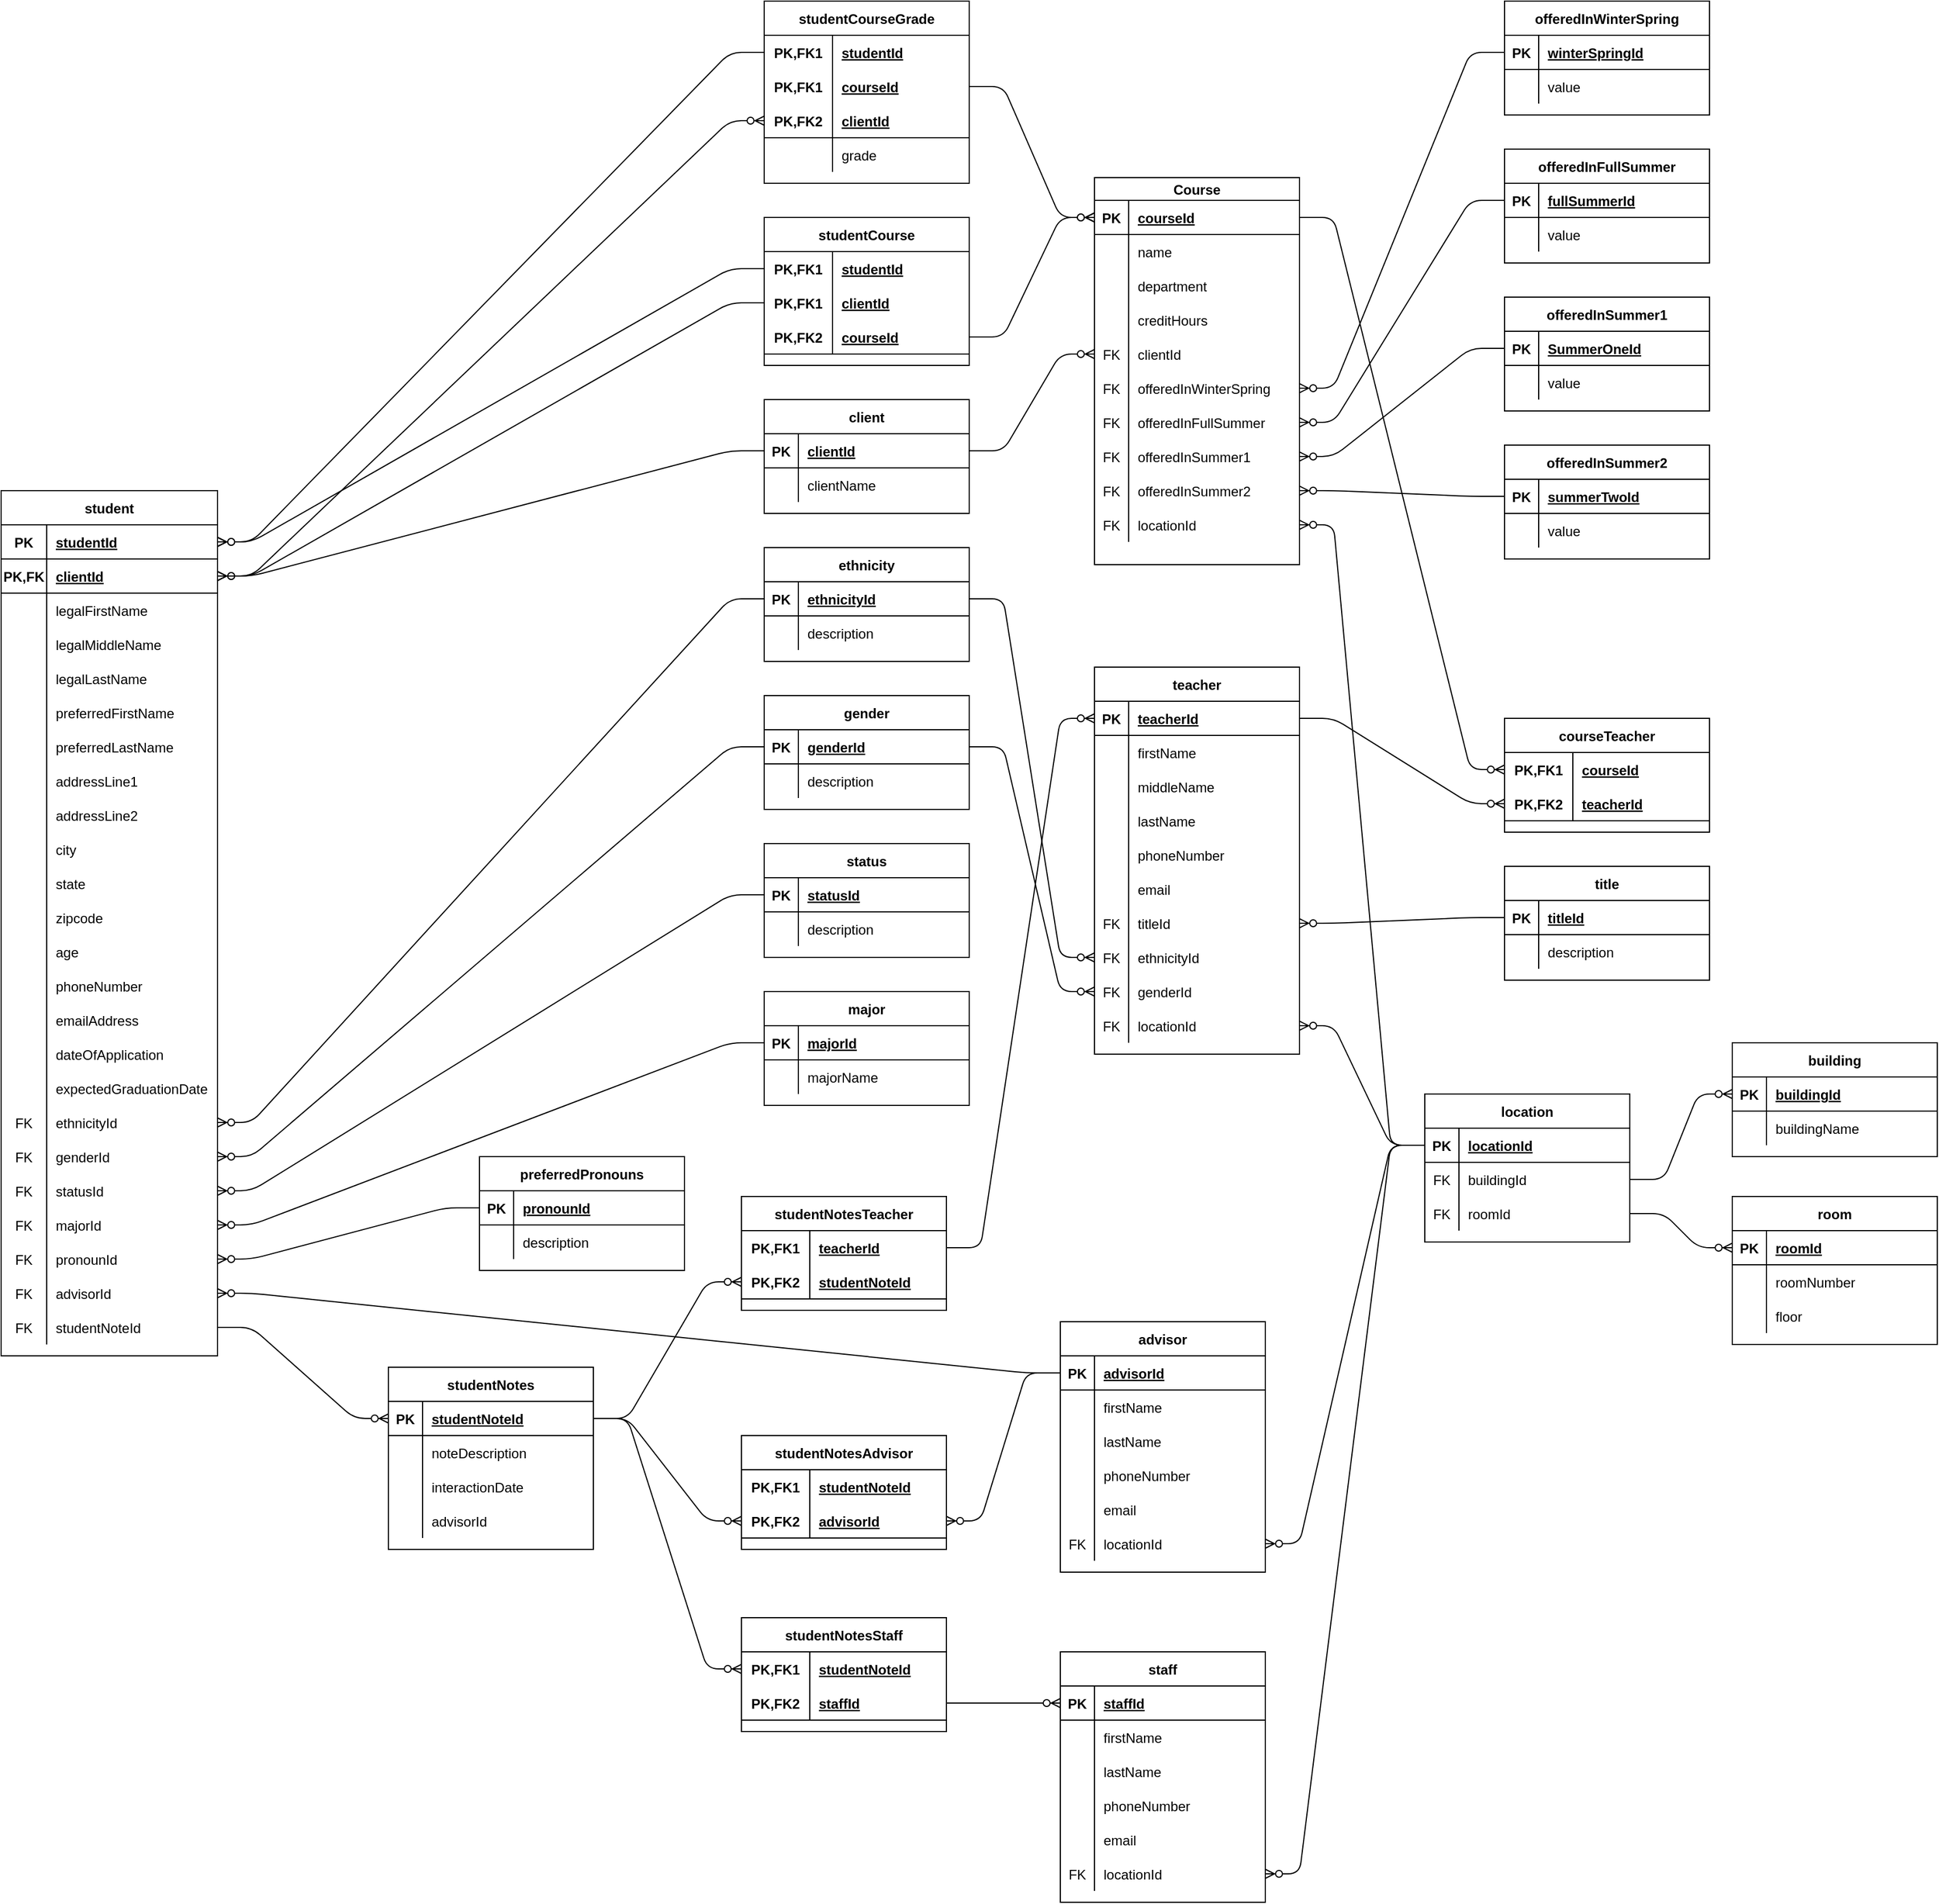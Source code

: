 <mxfile version="14.5.9" type="device"><diagram id="R2lEEEUBdFMjLlhIrx00" name="Page-1"><mxGraphModel dx="3362" dy="1866" grid="1" gridSize="10" guides="1" tooltips="1" connect="1" arrows="1" fold="1" page="1" pageScale="1" pageWidth="850" pageHeight="1100" math="0" shadow="0" extFonts="Permanent Marker^https://fonts.googleapis.com/css?family=Permanent+Marker"><root><mxCell id="0"/><mxCell id="1" parent="0"/><mxCell id="mbp_CuhjIuJa5JwOhpO--40" value="gender" style="shape=table;startSize=30;container=1;collapsible=1;childLayout=tableLayout;fixedRows=1;rowLines=0;fontStyle=1;align=center;resizeLast=1;" parent="1" vertex="1"><mxGeometry x="-650" y="-220" width="180" height="100" as="geometry"/></mxCell><mxCell id="mbp_CuhjIuJa5JwOhpO--41" value="" style="shape=partialRectangle;collapsible=0;dropTarget=0;pointerEvents=0;fillColor=none;top=0;left=0;bottom=1;right=0;points=[[0,0.5],[1,0.5]];portConstraint=eastwest;" parent="mbp_CuhjIuJa5JwOhpO--40" vertex="1"><mxGeometry y="30" width="180" height="30" as="geometry"/></mxCell><mxCell id="mbp_CuhjIuJa5JwOhpO--42" value="PK" style="shape=partialRectangle;connectable=0;fillColor=none;top=0;left=0;bottom=0;right=0;fontStyle=1;overflow=hidden;" parent="mbp_CuhjIuJa5JwOhpO--41" vertex="1"><mxGeometry width="30" height="30" as="geometry"/></mxCell><mxCell id="mbp_CuhjIuJa5JwOhpO--43" value="genderId" style="shape=partialRectangle;connectable=0;fillColor=none;top=0;left=0;bottom=0;right=0;align=left;spacingLeft=6;fontStyle=5;overflow=hidden;" parent="mbp_CuhjIuJa5JwOhpO--41" vertex="1"><mxGeometry x="30" width="150" height="30" as="geometry"/></mxCell><mxCell id="mbp_CuhjIuJa5JwOhpO--44" value="" style="shape=partialRectangle;collapsible=0;dropTarget=0;pointerEvents=0;fillColor=none;top=0;left=0;bottom=0;right=0;points=[[0,0.5],[1,0.5]];portConstraint=eastwest;" parent="mbp_CuhjIuJa5JwOhpO--40" vertex="1"><mxGeometry y="60" width="180" height="30" as="geometry"/></mxCell><mxCell id="mbp_CuhjIuJa5JwOhpO--45" value="" style="shape=partialRectangle;connectable=0;fillColor=none;top=0;left=0;bottom=0;right=0;editable=1;overflow=hidden;" parent="mbp_CuhjIuJa5JwOhpO--44" vertex="1"><mxGeometry width="30" height="30" as="geometry"/></mxCell><mxCell id="mbp_CuhjIuJa5JwOhpO--46" value="description" style="shape=partialRectangle;connectable=0;fillColor=none;top=0;left=0;bottom=0;right=0;align=left;spacingLeft=6;overflow=hidden;" parent="mbp_CuhjIuJa5JwOhpO--44" vertex="1"><mxGeometry x="30" width="150" height="30" as="geometry"/></mxCell><mxCell id="mbp_CuhjIuJa5JwOhpO--59" value="" style="edgeStyle=entityRelationEdgeStyle;fontSize=12;html=1;endArrow=ERzeroToMany;endFill=1;" parent="1" source="mbp_CuhjIuJa5JwOhpO--41" target="-7tQFi7X62UtQCUcQw6x-68" edge="1"><mxGeometry width="100" height="100" relative="1" as="geometry"><mxPoint x="-610" y="390" as="sourcePoint"/><mxPoint x="-720" y="-110" as="targetPoint"/></mxGeometry></mxCell><mxCell id="mbp_CuhjIuJa5JwOhpO--62" value="" style="edgeStyle=entityRelationEdgeStyle;fontSize=12;html=1;endArrow=ERzeroToMany;endFill=1;exitX=0;exitY=0.5;exitDx=0;exitDy=0;" parent="1" source="NMbsbFYr13KaCKoCaRvn-2" target="NMbsbFYr13KaCKoCaRvn-52" edge="1"><mxGeometry width="100" height="100" relative="1" as="geometry"><mxPoint x="-650" y="-335.0" as="sourcePoint"/><mxPoint x="-710" y="-260" as="targetPoint"/></mxGeometry></mxCell><mxCell id="mbp_CuhjIuJa5JwOhpO--63" value="Course" style="shape=table;startSize=20;container=1;collapsible=1;childLayout=tableLayout;fixedRows=1;rowLines=0;fontStyle=1;align=center;resizeLast=1;" parent="1" vertex="1"><mxGeometry x="-360" y="-675" width="180" height="340" as="geometry"/></mxCell><mxCell id="mbp_CuhjIuJa5JwOhpO--64" value="" style="shape=partialRectangle;collapsible=0;dropTarget=0;pointerEvents=0;fillColor=none;top=0;left=0;bottom=1;right=0;points=[[0,0.5],[1,0.5]];portConstraint=eastwest;" parent="mbp_CuhjIuJa5JwOhpO--63" vertex="1"><mxGeometry y="20" width="180" height="30" as="geometry"/></mxCell><mxCell id="mbp_CuhjIuJa5JwOhpO--65" value="PK" style="shape=partialRectangle;connectable=0;fillColor=none;top=0;left=0;bottom=0;right=0;fontStyle=1;overflow=hidden;" parent="mbp_CuhjIuJa5JwOhpO--64" vertex="1"><mxGeometry width="30" height="30" as="geometry"/></mxCell><mxCell id="mbp_CuhjIuJa5JwOhpO--66" value="courseId" style="shape=partialRectangle;connectable=0;fillColor=none;top=0;left=0;bottom=0;right=0;align=left;spacingLeft=6;fontStyle=5;overflow=hidden;" parent="mbp_CuhjIuJa5JwOhpO--64" vertex="1"><mxGeometry x="30" width="150" height="30" as="geometry"/></mxCell><mxCell id="mbp_CuhjIuJa5JwOhpO--67" value="" style="shape=partialRectangle;collapsible=0;dropTarget=0;pointerEvents=0;fillColor=none;top=0;left=0;bottom=0;right=0;points=[[0,0.5],[1,0.5]];portConstraint=eastwest;" parent="mbp_CuhjIuJa5JwOhpO--63" vertex="1"><mxGeometry y="50" width="180" height="30" as="geometry"/></mxCell><mxCell id="mbp_CuhjIuJa5JwOhpO--68" value="" style="shape=partialRectangle;connectable=0;fillColor=none;top=0;left=0;bottom=0;right=0;editable=1;overflow=hidden;" parent="mbp_CuhjIuJa5JwOhpO--67" vertex="1"><mxGeometry width="30" height="30" as="geometry"/></mxCell><mxCell id="mbp_CuhjIuJa5JwOhpO--69" value="name" style="shape=partialRectangle;connectable=0;fillColor=none;top=0;left=0;bottom=0;right=0;align=left;spacingLeft=6;overflow=hidden;" parent="mbp_CuhjIuJa5JwOhpO--67" vertex="1"><mxGeometry x="30" width="150" height="30" as="geometry"/></mxCell><mxCell id="-7tQFi7X62UtQCUcQw6x-16" value="" style="shape=partialRectangle;collapsible=0;dropTarget=0;pointerEvents=0;fillColor=none;top=0;left=0;bottom=0;right=0;points=[[0,0.5],[1,0.5]];portConstraint=eastwest;" parent="mbp_CuhjIuJa5JwOhpO--63" vertex="1"><mxGeometry y="80" width="180" height="30" as="geometry"/></mxCell><mxCell id="-7tQFi7X62UtQCUcQw6x-17" value="" style="shape=partialRectangle;connectable=0;fillColor=none;top=0;left=0;bottom=0;right=0;editable=1;overflow=hidden;" parent="-7tQFi7X62UtQCUcQw6x-16" vertex="1"><mxGeometry width="30" height="30" as="geometry"/></mxCell><mxCell id="-7tQFi7X62UtQCUcQw6x-18" value="department" style="shape=partialRectangle;connectable=0;fillColor=none;top=0;left=0;bottom=0;right=0;align=left;spacingLeft=6;overflow=hidden;" parent="-7tQFi7X62UtQCUcQw6x-16" vertex="1"><mxGeometry x="30" width="150" height="30" as="geometry"/></mxCell><mxCell id="mbp_CuhjIuJa5JwOhpO--70" value="" style="shape=partialRectangle;collapsible=0;dropTarget=0;pointerEvents=0;fillColor=none;top=0;left=0;bottom=0;right=0;points=[[0,0.5],[1,0.5]];portConstraint=eastwest;" parent="mbp_CuhjIuJa5JwOhpO--63" vertex="1"><mxGeometry y="110" width="180" height="30" as="geometry"/></mxCell><mxCell id="mbp_CuhjIuJa5JwOhpO--71" value="" style="shape=partialRectangle;connectable=0;fillColor=none;top=0;left=0;bottom=0;right=0;editable=1;overflow=hidden;" parent="mbp_CuhjIuJa5JwOhpO--70" vertex="1"><mxGeometry width="30" height="30" as="geometry"/></mxCell><mxCell id="mbp_CuhjIuJa5JwOhpO--72" value="creditHours" style="shape=partialRectangle;connectable=0;fillColor=none;top=0;left=0;bottom=0;right=0;align=left;spacingLeft=6;overflow=hidden;" parent="mbp_CuhjIuJa5JwOhpO--70" vertex="1"><mxGeometry x="30" width="150" height="30" as="geometry"/></mxCell><mxCell id="NMbsbFYr13KaCKoCaRvn-73" value="" style="shape=partialRectangle;collapsible=0;dropTarget=0;pointerEvents=0;fillColor=none;top=0;left=0;bottom=0;right=0;points=[[0,0.5],[1,0.5]];portConstraint=eastwest;" parent="mbp_CuhjIuJa5JwOhpO--63" vertex="1"><mxGeometry y="140" width="180" height="30" as="geometry"/></mxCell><mxCell id="NMbsbFYr13KaCKoCaRvn-74" value="FK" style="shape=partialRectangle;connectable=0;fillColor=none;top=0;left=0;bottom=0;right=0;editable=1;overflow=hidden;" parent="NMbsbFYr13KaCKoCaRvn-73" vertex="1"><mxGeometry width="30" height="30" as="geometry"/></mxCell><mxCell id="NMbsbFYr13KaCKoCaRvn-75" value="clientId" style="shape=partialRectangle;connectable=0;fillColor=none;top=0;left=0;bottom=0;right=0;align=left;spacingLeft=6;overflow=hidden;" parent="NMbsbFYr13KaCKoCaRvn-73" vertex="1"><mxGeometry x="30" width="150" height="30" as="geometry"/></mxCell><mxCell id="x-klF1tB7QHumLZUQ93C-35" value="" style="shape=partialRectangle;collapsible=0;dropTarget=0;pointerEvents=0;fillColor=none;top=0;left=0;bottom=0;right=0;points=[[0,0.5],[1,0.5]];portConstraint=eastwest;" parent="mbp_CuhjIuJa5JwOhpO--63" vertex="1"><mxGeometry y="170" width="180" height="30" as="geometry"/></mxCell><mxCell id="x-klF1tB7QHumLZUQ93C-36" value="FK" style="shape=partialRectangle;connectable=0;fillColor=none;top=0;left=0;bottom=0;right=0;editable=1;overflow=hidden;" parent="x-klF1tB7QHumLZUQ93C-35" vertex="1"><mxGeometry width="30" height="30" as="geometry"/></mxCell><mxCell id="x-klF1tB7QHumLZUQ93C-37" value="offeredInWinterSpring" style="shape=partialRectangle;connectable=0;fillColor=none;top=0;left=0;bottom=0;right=0;align=left;spacingLeft=6;overflow=hidden;" parent="x-klF1tB7QHumLZUQ93C-35" vertex="1"><mxGeometry x="30" width="150" height="30" as="geometry"/></mxCell><mxCell id="hGLzQlvAJkrOpIlDtTZt-119" value="" style="shape=partialRectangle;collapsible=0;dropTarget=0;pointerEvents=0;fillColor=none;top=0;left=0;bottom=0;right=0;points=[[0,0.5],[1,0.5]];portConstraint=eastwest;" parent="mbp_CuhjIuJa5JwOhpO--63" vertex="1"><mxGeometry y="200" width="180" height="30" as="geometry"/></mxCell><mxCell id="hGLzQlvAJkrOpIlDtTZt-120" value="FK" style="shape=partialRectangle;connectable=0;fillColor=none;top=0;left=0;bottom=0;right=0;editable=1;overflow=hidden;" parent="hGLzQlvAJkrOpIlDtTZt-119" vertex="1"><mxGeometry width="30" height="30" as="geometry"/></mxCell><mxCell id="hGLzQlvAJkrOpIlDtTZt-121" value="offeredInFullSummer" style="shape=partialRectangle;connectable=0;fillColor=none;top=0;left=0;bottom=0;right=0;align=left;spacingLeft=6;overflow=hidden;" parent="hGLzQlvAJkrOpIlDtTZt-119" vertex="1"><mxGeometry x="30" width="150" height="30" as="geometry"/></mxCell><mxCell id="hGLzQlvAJkrOpIlDtTZt-122" value="" style="shape=partialRectangle;collapsible=0;dropTarget=0;pointerEvents=0;fillColor=none;top=0;left=0;bottom=0;right=0;points=[[0,0.5],[1,0.5]];portConstraint=eastwest;" parent="mbp_CuhjIuJa5JwOhpO--63" vertex="1"><mxGeometry y="230" width="180" height="30" as="geometry"/></mxCell><mxCell id="hGLzQlvAJkrOpIlDtTZt-123" value="FK" style="shape=partialRectangle;connectable=0;fillColor=none;top=0;left=0;bottom=0;right=0;editable=1;overflow=hidden;" parent="hGLzQlvAJkrOpIlDtTZt-122" vertex="1"><mxGeometry width="30" height="30" as="geometry"/></mxCell><mxCell id="hGLzQlvAJkrOpIlDtTZt-124" value="offeredInSummer1" style="shape=partialRectangle;connectable=0;fillColor=none;top=0;left=0;bottom=0;right=0;align=left;spacingLeft=6;overflow=hidden;" parent="hGLzQlvAJkrOpIlDtTZt-122" vertex="1"><mxGeometry x="30" width="150" height="30" as="geometry"/></mxCell><mxCell id="hGLzQlvAJkrOpIlDtTZt-125" value="" style="shape=partialRectangle;collapsible=0;dropTarget=0;pointerEvents=0;fillColor=none;top=0;left=0;bottom=0;right=0;points=[[0,0.5],[1,0.5]];portConstraint=eastwest;" parent="mbp_CuhjIuJa5JwOhpO--63" vertex="1"><mxGeometry y="260" width="180" height="30" as="geometry"/></mxCell><mxCell id="hGLzQlvAJkrOpIlDtTZt-126" value="FK" style="shape=partialRectangle;connectable=0;fillColor=none;top=0;left=0;bottom=0;right=0;editable=1;overflow=hidden;" parent="hGLzQlvAJkrOpIlDtTZt-125" vertex="1"><mxGeometry width="30" height="30" as="geometry"/></mxCell><mxCell id="hGLzQlvAJkrOpIlDtTZt-127" value="offeredInSummer2" style="shape=partialRectangle;connectable=0;fillColor=none;top=0;left=0;bottom=0;right=0;align=left;spacingLeft=6;overflow=hidden;" parent="hGLzQlvAJkrOpIlDtTZt-125" vertex="1"><mxGeometry x="30" width="150" height="30" as="geometry"/></mxCell><mxCell id="x-klF1tB7QHumLZUQ93C-67" value="" style="shape=partialRectangle;collapsible=0;dropTarget=0;pointerEvents=0;fillColor=none;top=0;left=0;bottom=0;right=0;points=[[0,0.5],[1,0.5]];portConstraint=eastwest;" parent="mbp_CuhjIuJa5JwOhpO--63" vertex="1"><mxGeometry y="290" width="180" height="30" as="geometry"/></mxCell><mxCell id="x-klF1tB7QHumLZUQ93C-68" value="FK" style="shape=partialRectangle;connectable=0;fillColor=none;top=0;left=0;bottom=0;right=0;editable=1;overflow=hidden;" parent="x-klF1tB7QHumLZUQ93C-67" vertex="1"><mxGeometry width="30" height="30" as="geometry"/></mxCell><mxCell id="x-klF1tB7QHumLZUQ93C-69" value="locationId" style="shape=partialRectangle;connectable=0;fillColor=none;top=0;left=0;bottom=0;right=0;align=left;spacingLeft=6;overflow=hidden;" parent="x-klF1tB7QHumLZUQ93C-67" vertex="1"><mxGeometry x="30" width="150" height="30" as="geometry"/></mxCell><mxCell id="mbp_CuhjIuJa5JwOhpO--89" value="" style="edgeStyle=entityRelationEdgeStyle;fontSize=12;html=1;endArrow=ERzeroToMany;endFill=1;" parent="1" source="mbp_CuhjIuJa5JwOhpO--138" target="x-klF1tB7QHumLZUQ93C-67" edge="1"><mxGeometry width="100" height="100" relative="1" as="geometry"><mxPoint x="180" y="-565" as="sourcePoint"/><mxPoint x="390" y="-210" as="targetPoint"/></mxGeometry></mxCell><mxCell id="mbp_CuhjIuJa5JwOhpO--105" value="" style="edgeStyle=entityRelationEdgeStyle;fontSize=12;html=1;endArrow=ERzeroToMany;endFill=1;" parent="1" source="mbp_CuhjIuJa5JwOhpO--133" target="mbp_CuhjIuJa5JwOhpO--64" edge="1"><mxGeometry width="100" height="100" relative="1" as="geometry"><mxPoint x="80" y="-485" as="sourcePoint"/><mxPoint x="-210" y="200" as="targetPoint"/></mxGeometry></mxCell><mxCell id="mbp_CuhjIuJa5JwOhpO--107" value="courseTeacher" style="shape=table;startSize=30;container=1;collapsible=1;childLayout=tableLayout;fixedRows=1;rowLines=0;fontStyle=1;align=center;resizeLast=1;" parent="1" vertex="1"><mxGeometry y="-200" width="180" height="100" as="geometry"/></mxCell><mxCell id="mbp_CuhjIuJa5JwOhpO--108" value="" style="shape=partialRectangle;collapsible=0;dropTarget=0;pointerEvents=0;fillColor=none;top=0;left=0;bottom=0;right=0;points=[[0,0.5],[1,0.5]];portConstraint=eastwest;" parent="mbp_CuhjIuJa5JwOhpO--107" vertex="1"><mxGeometry y="30" width="180" height="30" as="geometry"/></mxCell><mxCell id="mbp_CuhjIuJa5JwOhpO--109" value="PK,FK1" style="shape=partialRectangle;connectable=0;fillColor=none;top=0;left=0;bottom=0;right=0;fontStyle=1;overflow=hidden;" parent="mbp_CuhjIuJa5JwOhpO--108" vertex="1"><mxGeometry width="60" height="30" as="geometry"/></mxCell><mxCell id="mbp_CuhjIuJa5JwOhpO--110" value="courseId" style="shape=partialRectangle;connectable=0;fillColor=none;top=0;left=0;bottom=0;right=0;align=left;spacingLeft=6;fontStyle=5;overflow=hidden;" parent="mbp_CuhjIuJa5JwOhpO--108" vertex="1"><mxGeometry x="60" width="120" height="30" as="geometry"/></mxCell><mxCell id="mbp_CuhjIuJa5JwOhpO--111" value="" style="shape=partialRectangle;collapsible=0;dropTarget=0;pointerEvents=0;fillColor=none;top=0;left=0;bottom=1;right=0;points=[[0,0.5],[1,0.5]];portConstraint=eastwest;" parent="mbp_CuhjIuJa5JwOhpO--107" vertex="1"><mxGeometry y="60" width="180" height="30" as="geometry"/></mxCell><mxCell id="mbp_CuhjIuJa5JwOhpO--112" value="PK,FK2" style="shape=partialRectangle;connectable=0;fillColor=none;top=0;left=0;bottom=0;right=0;fontStyle=1;overflow=hidden;" parent="mbp_CuhjIuJa5JwOhpO--111" vertex="1"><mxGeometry width="60" height="30" as="geometry"/></mxCell><mxCell id="mbp_CuhjIuJa5JwOhpO--113" value="teacherId" style="shape=partialRectangle;connectable=0;fillColor=none;top=0;left=0;bottom=0;right=0;align=left;spacingLeft=6;fontStyle=5;overflow=hidden;" parent="mbp_CuhjIuJa5JwOhpO--111" vertex="1"><mxGeometry x="60" width="120" height="30" as="geometry"/></mxCell><mxCell id="mbp_CuhjIuJa5JwOhpO--114" value="" style="edgeStyle=entityRelationEdgeStyle;fontSize=12;html=1;endArrow=ERzeroToMany;endFill=1;entryX=0;entryY=0.5;entryDx=0;entryDy=0;exitX=1;exitY=0.5;exitDx=0;exitDy=0;" parent="1" source="mbp_CuhjIuJa5JwOhpO--64" target="mbp_CuhjIuJa5JwOhpO--108" edge="1"><mxGeometry width="100" height="100" relative="1" as="geometry"><mxPoint x="330" y="-530" as="sourcePoint"/><mxPoint x="530" y="-70" as="targetPoint"/></mxGeometry></mxCell><mxCell id="mbp_CuhjIuJa5JwOhpO--115" value="teacher" style="shape=table;startSize=30;container=1;collapsible=1;childLayout=tableLayout;fixedRows=1;rowLines=0;fontStyle=1;align=center;resizeLast=1;" parent="1" vertex="1"><mxGeometry x="-360" y="-245" width="180" height="340" as="geometry"/></mxCell><mxCell id="mbp_CuhjIuJa5JwOhpO--116" value="" style="shape=partialRectangle;collapsible=0;dropTarget=0;pointerEvents=0;fillColor=none;top=0;left=0;bottom=1;right=0;points=[[0,0.5],[1,0.5]];portConstraint=eastwest;" parent="mbp_CuhjIuJa5JwOhpO--115" vertex="1"><mxGeometry y="30" width="180" height="30" as="geometry"/></mxCell><mxCell id="mbp_CuhjIuJa5JwOhpO--117" value="PK" style="shape=partialRectangle;connectable=0;fillColor=none;top=0;left=0;bottom=0;right=0;fontStyle=1;overflow=hidden;" parent="mbp_CuhjIuJa5JwOhpO--116" vertex="1"><mxGeometry width="30" height="30" as="geometry"/></mxCell><mxCell id="mbp_CuhjIuJa5JwOhpO--118" value="teacherId" style="shape=partialRectangle;connectable=0;fillColor=none;top=0;left=0;bottom=0;right=0;align=left;spacingLeft=6;fontStyle=5;overflow=hidden;" parent="mbp_CuhjIuJa5JwOhpO--116" vertex="1"><mxGeometry x="30" width="150" height="30" as="geometry"/></mxCell><mxCell id="mbp_CuhjIuJa5JwOhpO--119" value="" style="shape=partialRectangle;collapsible=0;dropTarget=0;pointerEvents=0;fillColor=none;top=0;left=0;bottom=0;right=0;points=[[0,0.5],[1,0.5]];portConstraint=eastwest;" parent="mbp_CuhjIuJa5JwOhpO--115" vertex="1"><mxGeometry y="60" width="180" height="30" as="geometry"/></mxCell><mxCell id="mbp_CuhjIuJa5JwOhpO--120" value="" style="shape=partialRectangle;connectable=0;fillColor=none;top=0;left=0;bottom=0;right=0;editable=1;overflow=hidden;" parent="mbp_CuhjIuJa5JwOhpO--119" vertex="1"><mxGeometry width="30" height="30" as="geometry"/></mxCell><mxCell id="mbp_CuhjIuJa5JwOhpO--121" value="firstName" style="shape=partialRectangle;connectable=0;fillColor=none;top=0;left=0;bottom=0;right=0;align=left;spacingLeft=6;overflow=hidden;" parent="mbp_CuhjIuJa5JwOhpO--119" vertex="1"><mxGeometry x="30" width="150" height="30" as="geometry"/></mxCell><mxCell id="NMbsbFYr13KaCKoCaRvn-89" value="" style="shape=partialRectangle;collapsible=0;dropTarget=0;pointerEvents=0;fillColor=none;top=0;left=0;bottom=0;right=0;points=[[0,0.5],[1,0.5]];portConstraint=eastwest;" parent="mbp_CuhjIuJa5JwOhpO--115" vertex="1"><mxGeometry y="90" width="180" height="30" as="geometry"/></mxCell><mxCell id="NMbsbFYr13KaCKoCaRvn-90" value="" style="shape=partialRectangle;connectable=0;fillColor=none;top=0;left=0;bottom=0;right=0;editable=1;overflow=hidden;" parent="NMbsbFYr13KaCKoCaRvn-89" vertex="1"><mxGeometry width="30" height="30" as="geometry"/></mxCell><mxCell id="NMbsbFYr13KaCKoCaRvn-91" value="middleName" style="shape=partialRectangle;connectable=0;fillColor=none;top=0;left=0;bottom=0;right=0;align=left;spacingLeft=6;overflow=hidden;" parent="NMbsbFYr13KaCKoCaRvn-89" vertex="1"><mxGeometry x="30" width="150" height="30" as="geometry"/></mxCell><mxCell id="NMbsbFYr13KaCKoCaRvn-83" value="" style="shape=partialRectangle;collapsible=0;dropTarget=0;pointerEvents=0;fillColor=none;top=0;left=0;bottom=0;right=0;points=[[0,0.5],[1,0.5]];portConstraint=eastwest;" parent="mbp_CuhjIuJa5JwOhpO--115" vertex="1"><mxGeometry y="120" width="180" height="30" as="geometry"/></mxCell><mxCell id="NMbsbFYr13KaCKoCaRvn-84" value="" style="shape=partialRectangle;connectable=0;fillColor=none;top=0;left=0;bottom=0;right=0;editable=1;overflow=hidden;" parent="NMbsbFYr13KaCKoCaRvn-83" vertex="1"><mxGeometry width="30" height="30" as="geometry"/></mxCell><mxCell id="NMbsbFYr13KaCKoCaRvn-85" value="lastName" style="shape=partialRectangle;connectable=0;fillColor=none;top=0;left=0;bottom=0;right=0;align=left;spacingLeft=6;overflow=hidden;" parent="NMbsbFYr13KaCKoCaRvn-83" vertex="1"><mxGeometry x="30" width="150" height="30" as="geometry"/></mxCell><mxCell id="mbp_CuhjIuJa5JwOhpO--122" value="" style="shape=partialRectangle;collapsible=0;dropTarget=0;pointerEvents=0;fillColor=none;top=0;left=0;bottom=0;right=0;points=[[0,0.5],[1,0.5]];portConstraint=eastwest;" parent="mbp_CuhjIuJa5JwOhpO--115" vertex="1"><mxGeometry y="150" width="180" height="30" as="geometry"/></mxCell><mxCell id="mbp_CuhjIuJa5JwOhpO--123" value="" style="shape=partialRectangle;connectable=0;fillColor=none;top=0;left=0;bottom=0;right=0;editable=1;overflow=hidden;" parent="mbp_CuhjIuJa5JwOhpO--122" vertex="1"><mxGeometry width="30" height="30" as="geometry"/></mxCell><mxCell id="mbp_CuhjIuJa5JwOhpO--124" value="phoneNumber" style="shape=partialRectangle;connectable=0;fillColor=none;top=0;left=0;bottom=0;right=0;align=left;spacingLeft=6;overflow=hidden;" parent="mbp_CuhjIuJa5JwOhpO--122" vertex="1"><mxGeometry x="30" width="150" height="30" as="geometry"/></mxCell><mxCell id="mbp_CuhjIuJa5JwOhpO--125" value="" style="shape=partialRectangle;collapsible=0;dropTarget=0;pointerEvents=0;fillColor=none;top=0;left=0;bottom=0;right=0;points=[[0,0.5],[1,0.5]];portConstraint=eastwest;" parent="mbp_CuhjIuJa5JwOhpO--115" vertex="1"><mxGeometry y="180" width="180" height="30" as="geometry"/></mxCell><mxCell id="mbp_CuhjIuJa5JwOhpO--126" value="" style="shape=partialRectangle;connectable=0;fillColor=none;top=0;left=0;bottom=0;right=0;editable=1;overflow=hidden;" parent="mbp_CuhjIuJa5JwOhpO--125" vertex="1"><mxGeometry width="30" height="30" as="geometry"/></mxCell><mxCell id="mbp_CuhjIuJa5JwOhpO--127" value="email" style="shape=partialRectangle;connectable=0;fillColor=none;top=0;left=0;bottom=0;right=0;align=left;spacingLeft=6;overflow=hidden;" parent="mbp_CuhjIuJa5JwOhpO--125" vertex="1"><mxGeometry x="30" width="150" height="30" as="geometry"/></mxCell><mxCell id="-7tQFi7X62UtQCUcQw6x-38" value="" style="shape=partialRectangle;collapsible=0;dropTarget=0;pointerEvents=0;fillColor=none;top=0;left=0;bottom=0;right=0;points=[[0,0.5],[1,0.5]];portConstraint=eastwest;" parent="mbp_CuhjIuJa5JwOhpO--115" vertex="1"><mxGeometry y="210" width="180" height="30" as="geometry"/></mxCell><mxCell id="-7tQFi7X62UtQCUcQw6x-39" value="FK" style="shape=partialRectangle;connectable=0;fillColor=none;top=0;left=0;bottom=0;right=0;editable=1;overflow=hidden;" parent="-7tQFi7X62UtQCUcQw6x-38" vertex="1"><mxGeometry width="30" height="30" as="geometry"/></mxCell><mxCell id="-7tQFi7X62UtQCUcQw6x-40" value="titleId" style="shape=partialRectangle;connectable=0;fillColor=none;top=0;left=0;bottom=0;right=0;align=left;spacingLeft=6;overflow=hidden;" parent="-7tQFi7X62UtQCUcQw6x-38" vertex="1"><mxGeometry x="30" width="150" height="30" as="geometry"/></mxCell><mxCell id="NMbsbFYr13KaCKoCaRvn-48" value="" style="shape=partialRectangle;collapsible=0;dropTarget=0;pointerEvents=0;fillColor=none;top=0;left=0;bottom=0;right=0;points=[[0,0.5],[1,0.5]];portConstraint=eastwest;" parent="mbp_CuhjIuJa5JwOhpO--115" vertex="1"><mxGeometry y="240" width="180" height="30" as="geometry"/></mxCell><mxCell id="NMbsbFYr13KaCKoCaRvn-49" value="FK" style="shape=partialRectangle;connectable=0;fillColor=none;top=0;left=0;bottom=0;right=0;editable=1;overflow=hidden;" parent="NMbsbFYr13KaCKoCaRvn-48" vertex="1"><mxGeometry width="30" height="30" as="geometry"/></mxCell><mxCell id="NMbsbFYr13KaCKoCaRvn-50" value="ethnicityId" style="shape=partialRectangle;connectable=0;fillColor=none;top=0;left=0;bottom=0;right=0;align=left;spacingLeft=6;overflow=hidden;" parent="NMbsbFYr13KaCKoCaRvn-48" vertex="1"><mxGeometry x="30" width="150" height="30" as="geometry"/></mxCell><mxCell id="-7tQFi7X62UtQCUcQw6x-65" value="" style="shape=partialRectangle;collapsible=0;dropTarget=0;pointerEvents=0;fillColor=none;top=0;left=0;bottom=0;right=0;points=[[0,0.5],[1,0.5]];portConstraint=eastwest;" parent="mbp_CuhjIuJa5JwOhpO--115" vertex="1"><mxGeometry y="270" width="180" height="30" as="geometry"/></mxCell><mxCell id="-7tQFi7X62UtQCUcQw6x-66" value="FK" style="shape=partialRectangle;connectable=0;fillColor=none;top=0;left=0;bottom=0;right=0;editable=1;overflow=hidden;" parent="-7tQFi7X62UtQCUcQw6x-65" vertex="1"><mxGeometry width="30" height="30" as="geometry"/></mxCell><mxCell id="-7tQFi7X62UtQCUcQw6x-67" value="genderId" style="shape=partialRectangle;connectable=0;fillColor=none;top=0;left=0;bottom=0;right=0;align=left;spacingLeft=6;overflow=hidden;" parent="-7tQFi7X62UtQCUcQw6x-65" vertex="1"><mxGeometry x="30" width="150" height="30" as="geometry"/></mxCell><mxCell id="-7tQFi7X62UtQCUcQw6x-62" value="" style="shape=partialRectangle;collapsible=0;dropTarget=0;pointerEvents=0;fillColor=none;top=0;left=0;bottom=0;right=0;points=[[0,0.5],[1,0.5]];portConstraint=eastwest;" parent="mbp_CuhjIuJa5JwOhpO--115" vertex="1"><mxGeometry y="300" width="180" height="30" as="geometry"/></mxCell><mxCell id="-7tQFi7X62UtQCUcQw6x-63" value="FK" style="shape=partialRectangle;connectable=0;fillColor=none;top=0;left=0;bottom=0;right=0;editable=1;overflow=hidden;" parent="-7tQFi7X62UtQCUcQw6x-62" vertex="1"><mxGeometry width="30" height="30" as="geometry"/></mxCell><mxCell id="-7tQFi7X62UtQCUcQw6x-64" value="locationId" style="shape=partialRectangle;connectable=0;fillColor=none;top=0;left=0;bottom=0;right=0;align=left;spacingLeft=6;overflow=hidden;" parent="-7tQFi7X62UtQCUcQw6x-62" vertex="1"><mxGeometry x="30" width="150" height="30" as="geometry"/></mxCell><mxCell id="mbp_CuhjIuJa5JwOhpO--128" value="" style="edgeStyle=entityRelationEdgeStyle;fontSize=12;html=1;endArrow=ERzeroToMany;endFill=1;exitX=1;exitY=0.5;exitDx=0;exitDy=0;" parent="1" source="mbp_CuhjIuJa5JwOhpO--116" target="mbp_CuhjIuJa5JwOhpO--111" edge="1"><mxGeometry width="100" height="100" relative="1" as="geometry"><mxPoint x="-90" y="-350" as="sourcePoint"/><mxPoint x="50" y="-20" as="targetPoint"/></mxGeometry></mxCell><mxCell id="mbp_CuhjIuJa5JwOhpO--129" value="studentCourse" style="shape=table;startSize=30;container=1;collapsible=1;childLayout=tableLayout;fixedRows=1;rowLines=0;fontStyle=1;align=center;resizeLast=1;" parent="1" vertex="1"><mxGeometry x="-650" y="-640" width="180" height="130" as="geometry"/></mxCell><mxCell id="mbp_CuhjIuJa5JwOhpO--130" value="" style="shape=partialRectangle;collapsible=0;dropTarget=0;pointerEvents=0;fillColor=none;top=0;left=0;bottom=0;right=0;points=[[0,0.5],[1,0.5]];portConstraint=eastwest;" parent="mbp_CuhjIuJa5JwOhpO--129" vertex="1"><mxGeometry y="30" width="180" height="30" as="geometry"/></mxCell><mxCell id="mbp_CuhjIuJa5JwOhpO--131" value="PK,FK1" style="shape=partialRectangle;connectable=0;fillColor=none;top=0;left=0;bottom=0;right=0;fontStyle=1;overflow=hidden;" parent="mbp_CuhjIuJa5JwOhpO--130" vertex="1"><mxGeometry width="60" height="30" as="geometry"/></mxCell><mxCell id="mbp_CuhjIuJa5JwOhpO--132" value="studentId" style="shape=partialRectangle;connectable=0;fillColor=none;top=0;left=0;bottom=0;right=0;align=left;spacingLeft=6;fontStyle=5;overflow=hidden;" parent="mbp_CuhjIuJa5JwOhpO--130" vertex="1"><mxGeometry x="60" width="120" height="30" as="geometry"/></mxCell><mxCell id="x-klF1tB7QHumLZUQ93C-121" value="" style="shape=partialRectangle;collapsible=0;dropTarget=0;pointerEvents=0;fillColor=none;top=0;left=0;bottom=0;right=0;points=[[0,0.5],[1,0.5]];portConstraint=eastwest;" parent="mbp_CuhjIuJa5JwOhpO--129" vertex="1"><mxGeometry y="60" width="180" height="30" as="geometry"/></mxCell><mxCell id="x-klF1tB7QHumLZUQ93C-122" value="PK,FK1" style="shape=partialRectangle;connectable=0;fillColor=none;top=0;left=0;bottom=0;right=0;fontStyle=1;overflow=hidden;" parent="x-klF1tB7QHumLZUQ93C-121" vertex="1"><mxGeometry width="60" height="30" as="geometry"/></mxCell><mxCell id="x-klF1tB7QHumLZUQ93C-123" value="clientId" style="shape=partialRectangle;connectable=0;fillColor=none;top=0;left=0;bottom=0;right=0;align=left;spacingLeft=6;fontStyle=5;overflow=hidden;" parent="x-klF1tB7QHumLZUQ93C-121" vertex="1"><mxGeometry x="60" width="120" height="30" as="geometry"/></mxCell><mxCell id="mbp_CuhjIuJa5JwOhpO--133" value="" style="shape=partialRectangle;collapsible=0;dropTarget=0;pointerEvents=0;fillColor=none;top=0;left=0;bottom=1;right=0;points=[[0,0.5],[1,0.5]];portConstraint=eastwest;" parent="mbp_CuhjIuJa5JwOhpO--129" vertex="1"><mxGeometry y="90" width="180" height="30" as="geometry"/></mxCell><mxCell id="mbp_CuhjIuJa5JwOhpO--134" value="PK,FK2" style="shape=partialRectangle;connectable=0;fillColor=none;top=0;left=0;bottom=0;right=0;fontStyle=1;overflow=hidden;" parent="mbp_CuhjIuJa5JwOhpO--133" vertex="1"><mxGeometry width="60" height="30" as="geometry"/></mxCell><mxCell id="mbp_CuhjIuJa5JwOhpO--135" value="courseId" style="shape=partialRectangle;connectable=0;fillColor=none;top=0;left=0;bottom=0;right=0;align=left;spacingLeft=6;fontStyle=5;overflow=hidden;" parent="mbp_CuhjIuJa5JwOhpO--133" vertex="1"><mxGeometry x="60" width="120" height="30" as="geometry"/></mxCell><mxCell id="mbp_CuhjIuJa5JwOhpO--136" value="" style="edgeStyle=entityRelationEdgeStyle;fontSize=12;html=1;endArrow=ERzeroToMany;endFill=1;" parent="1" source="mbp_CuhjIuJa5JwOhpO--130" target="mbp_CuhjIuJa5JwOhpO--151" edge="1"><mxGeometry width="100" height="100" relative="1" as="geometry"><mxPoint x="-840" y="-420" as="sourcePoint"/><mxPoint x="-780" y="-560" as="targetPoint"/></mxGeometry></mxCell><mxCell id="mbp_CuhjIuJa5JwOhpO--137" value="location" style="shape=table;startSize=30;container=1;collapsible=1;childLayout=tableLayout;fixedRows=1;rowLines=0;fontStyle=1;align=center;resizeLast=1;" parent="1" vertex="1"><mxGeometry x="-70" y="130" width="180" height="130" as="geometry"/></mxCell><mxCell id="mbp_CuhjIuJa5JwOhpO--138" value="" style="shape=partialRectangle;collapsible=0;dropTarget=0;pointerEvents=0;fillColor=none;top=0;left=0;bottom=1;right=0;points=[[0,0.5],[1,0.5]];portConstraint=eastwest;" parent="mbp_CuhjIuJa5JwOhpO--137" vertex="1"><mxGeometry y="30" width="180" height="30" as="geometry"/></mxCell><mxCell id="mbp_CuhjIuJa5JwOhpO--139" value="PK" style="shape=partialRectangle;connectable=0;fillColor=none;top=0;left=0;bottom=0;right=0;fontStyle=1;overflow=hidden;" parent="mbp_CuhjIuJa5JwOhpO--138" vertex="1"><mxGeometry width="30" height="30" as="geometry"/></mxCell><mxCell id="mbp_CuhjIuJa5JwOhpO--140" value="locationId" style="shape=partialRectangle;connectable=0;fillColor=none;top=0;left=0;bottom=0;right=0;align=left;spacingLeft=6;fontStyle=5;overflow=hidden;" parent="mbp_CuhjIuJa5JwOhpO--138" vertex="1"><mxGeometry x="30" width="150" height="30" as="geometry"/></mxCell><mxCell id="mbp_CuhjIuJa5JwOhpO--141" value="" style="shape=partialRectangle;collapsible=0;dropTarget=0;pointerEvents=0;fillColor=none;top=0;left=0;bottom=0;right=0;points=[[0,0.5],[1,0.5]];portConstraint=eastwest;" parent="mbp_CuhjIuJa5JwOhpO--137" vertex="1"><mxGeometry y="60" width="180" height="30" as="geometry"/></mxCell><mxCell id="mbp_CuhjIuJa5JwOhpO--142" value="FK" style="shape=partialRectangle;connectable=0;fillColor=none;top=0;left=0;bottom=0;right=0;editable=1;overflow=hidden;" parent="mbp_CuhjIuJa5JwOhpO--141" vertex="1"><mxGeometry width="30" height="30" as="geometry"/></mxCell><mxCell id="mbp_CuhjIuJa5JwOhpO--143" value="buildingId" style="shape=partialRectangle;connectable=0;fillColor=none;top=0;left=0;bottom=0;right=0;align=left;spacingLeft=6;overflow=hidden;" parent="mbp_CuhjIuJa5JwOhpO--141" vertex="1"><mxGeometry x="30" width="150" height="30" as="geometry"/></mxCell><mxCell id="x-klF1tB7QHumLZUQ93C-104" value="" style="shape=partialRectangle;collapsible=0;dropTarget=0;pointerEvents=0;fillColor=none;top=0;left=0;bottom=0;right=0;points=[[0,0.5],[1,0.5]];portConstraint=eastwest;" parent="mbp_CuhjIuJa5JwOhpO--137" vertex="1"><mxGeometry y="90" width="180" height="30" as="geometry"/></mxCell><mxCell id="x-klF1tB7QHumLZUQ93C-105" value="FK" style="shape=partialRectangle;connectable=0;fillColor=none;top=0;left=0;bottom=0;right=0;editable=1;overflow=hidden;" parent="x-klF1tB7QHumLZUQ93C-104" vertex="1"><mxGeometry width="30" height="30" as="geometry"/></mxCell><mxCell id="x-klF1tB7QHumLZUQ93C-106" value="roomId" style="shape=partialRectangle;connectable=0;fillColor=none;top=0;left=0;bottom=0;right=0;align=left;spacingLeft=6;overflow=hidden;" parent="x-klF1tB7QHumLZUQ93C-104" vertex="1"><mxGeometry x="30" width="150" height="30" as="geometry"/></mxCell><mxCell id="mbp_CuhjIuJa5JwOhpO--150" value="student" style="shape=table;startSize=30;container=1;collapsible=1;childLayout=tableLayout;fixedRows=1;rowLines=0;fontStyle=1;align=center;resizeLast=1;" parent="1" vertex="1"><mxGeometry x="-1320" y="-400" width="190" height="760" as="geometry"/></mxCell><mxCell id="mbp_CuhjIuJa5JwOhpO--151" value="" style="shape=partialRectangle;collapsible=0;dropTarget=0;pointerEvents=0;fillColor=none;top=0;left=0;bottom=1;right=0;points=[[0,0.5],[1,0.5]];portConstraint=eastwest;" parent="mbp_CuhjIuJa5JwOhpO--150" vertex="1"><mxGeometry y="30" width="190" height="30" as="geometry"/></mxCell><mxCell id="mbp_CuhjIuJa5JwOhpO--152" value="PK" style="shape=partialRectangle;connectable=0;fillColor=none;top=0;left=0;bottom=0;right=0;fontStyle=1;overflow=hidden;" parent="mbp_CuhjIuJa5JwOhpO--151" vertex="1"><mxGeometry width="40" height="30" as="geometry"/></mxCell><mxCell id="mbp_CuhjIuJa5JwOhpO--153" value="studentId" style="shape=partialRectangle;connectable=0;fillColor=none;top=0;left=0;bottom=0;right=0;align=left;spacingLeft=6;fontStyle=5;overflow=hidden;" parent="mbp_CuhjIuJa5JwOhpO--151" vertex="1"><mxGeometry x="40" width="150" height="30" as="geometry"/></mxCell><mxCell id="NMbsbFYr13KaCKoCaRvn-56" value="" style="shape=partialRectangle;collapsible=0;dropTarget=0;pointerEvents=0;fillColor=none;top=0;left=0;bottom=1;right=0;points=[[0,0.5],[1,0.5]];portConstraint=eastwest;" parent="mbp_CuhjIuJa5JwOhpO--150" vertex="1"><mxGeometry y="60" width="190" height="30" as="geometry"/></mxCell><mxCell id="NMbsbFYr13KaCKoCaRvn-57" value="PK,FK" style="shape=partialRectangle;connectable=0;fillColor=none;top=0;left=0;bottom=0;right=0;fontStyle=1;overflow=hidden;" parent="NMbsbFYr13KaCKoCaRvn-56" vertex="1"><mxGeometry width="40" height="30" as="geometry"/></mxCell><mxCell id="NMbsbFYr13KaCKoCaRvn-58" value="clientId" style="shape=partialRectangle;connectable=0;fillColor=none;top=0;left=0;bottom=0;right=0;align=left;spacingLeft=6;fontStyle=5;overflow=hidden;" parent="NMbsbFYr13KaCKoCaRvn-56" vertex="1"><mxGeometry x="40" width="150" height="30" as="geometry"/></mxCell><mxCell id="mbp_CuhjIuJa5JwOhpO--154" value="" style="shape=partialRectangle;collapsible=0;dropTarget=0;pointerEvents=0;fillColor=none;top=0;left=0;bottom=0;right=0;points=[[0,0.5],[1,0.5]];portConstraint=eastwest;" parent="mbp_CuhjIuJa5JwOhpO--150" vertex="1"><mxGeometry y="90" width="190" height="30" as="geometry"/></mxCell><mxCell id="mbp_CuhjIuJa5JwOhpO--155" value="" style="shape=partialRectangle;connectable=0;fillColor=none;top=0;left=0;bottom=0;right=0;editable=1;overflow=hidden;" parent="mbp_CuhjIuJa5JwOhpO--154" vertex="1"><mxGeometry width="40" height="30" as="geometry"/></mxCell><mxCell id="mbp_CuhjIuJa5JwOhpO--156" value="legalFirstName" style="shape=partialRectangle;connectable=0;fillColor=none;top=0;left=0;bottom=0;right=0;align=left;spacingLeft=6;overflow=hidden;" parent="mbp_CuhjIuJa5JwOhpO--154" vertex="1"><mxGeometry x="40" width="150" height="30" as="geometry"/></mxCell><mxCell id="NMbsbFYr13KaCKoCaRvn-77" value="" style="shape=partialRectangle;collapsible=0;dropTarget=0;pointerEvents=0;fillColor=none;top=0;left=0;bottom=0;right=0;points=[[0,0.5],[1,0.5]];portConstraint=eastwest;" parent="mbp_CuhjIuJa5JwOhpO--150" vertex="1"><mxGeometry y="120" width="190" height="30" as="geometry"/></mxCell><mxCell id="NMbsbFYr13KaCKoCaRvn-78" value="" style="shape=partialRectangle;connectable=0;fillColor=none;top=0;left=0;bottom=0;right=0;editable=1;overflow=hidden;" parent="NMbsbFYr13KaCKoCaRvn-77" vertex="1"><mxGeometry width="40" height="30" as="geometry"/></mxCell><mxCell id="NMbsbFYr13KaCKoCaRvn-79" value="legalMiddleName" style="shape=partialRectangle;connectable=0;fillColor=none;top=0;left=0;bottom=0;right=0;align=left;spacingLeft=6;overflow=hidden;" parent="NMbsbFYr13KaCKoCaRvn-77" vertex="1"><mxGeometry x="40" width="150" height="30" as="geometry"/></mxCell><mxCell id="mbp_CuhjIuJa5JwOhpO--157" value="" style="shape=partialRectangle;collapsible=0;dropTarget=0;pointerEvents=0;fillColor=none;top=0;left=0;bottom=0;right=0;points=[[0,0.5],[1,0.5]];portConstraint=eastwest;" parent="mbp_CuhjIuJa5JwOhpO--150" vertex="1"><mxGeometry y="150" width="190" height="30" as="geometry"/></mxCell><mxCell id="mbp_CuhjIuJa5JwOhpO--158" value="" style="shape=partialRectangle;connectable=0;fillColor=none;top=0;left=0;bottom=0;right=0;editable=1;overflow=hidden;" parent="mbp_CuhjIuJa5JwOhpO--157" vertex="1"><mxGeometry width="40" height="30" as="geometry"/></mxCell><mxCell id="mbp_CuhjIuJa5JwOhpO--159" value="legalLastName" style="shape=partialRectangle;connectable=0;fillColor=none;top=0;left=0;bottom=0;right=0;align=left;spacingLeft=6;overflow=hidden;" parent="mbp_CuhjIuJa5JwOhpO--157" vertex="1"><mxGeometry x="40" width="150" height="30" as="geometry"/></mxCell><mxCell id="hGLzQlvAJkrOpIlDtTZt-53" value="" style="shape=partialRectangle;collapsible=0;dropTarget=0;pointerEvents=0;fillColor=none;top=0;left=0;bottom=0;right=0;points=[[0,0.5],[1,0.5]];portConstraint=eastwest;" parent="mbp_CuhjIuJa5JwOhpO--150" vertex="1"><mxGeometry y="180" width="190" height="30" as="geometry"/></mxCell><mxCell id="hGLzQlvAJkrOpIlDtTZt-54" value="" style="shape=partialRectangle;connectable=0;fillColor=none;top=0;left=0;bottom=0;right=0;editable=1;overflow=hidden;" parent="hGLzQlvAJkrOpIlDtTZt-53" vertex="1"><mxGeometry width="40" height="30" as="geometry"/></mxCell><mxCell id="hGLzQlvAJkrOpIlDtTZt-55" value="preferredFirstName" style="shape=partialRectangle;connectable=0;fillColor=none;top=0;left=0;bottom=0;right=0;align=left;spacingLeft=6;overflow=hidden;" parent="hGLzQlvAJkrOpIlDtTZt-53" vertex="1"><mxGeometry x="40" width="150" height="30" as="geometry"/></mxCell><mxCell id="hGLzQlvAJkrOpIlDtTZt-50" value="" style="shape=partialRectangle;collapsible=0;dropTarget=0;pointerEvents=0;fillColor=none;top=0;left=0;bottom=0;right=0;points=[[0,0.5],[1,0.5]];portConstraint=eastwest;" parent="mbp_CuhjIuJa5JwOhpO--150" vertex="1"><mxGeometry y="210" width="190" height="30" as="geometry"/></mxCell><mxCell id="hGLzQlvAJkrOpIlDtTZt-51" value="" style="shape=partialRectangle;connectable=0;fillColor=none;top=0;left=0;bottom=0;right=0;editable=1;overflow=hidden;" parent="hGLzQlvAJkrOpIlDtTZt-50" vertex="1"><mxGeometry width="40" height="30" as="geometry"/></mxCell><mxCell id="hGLzQlvAJkrOpIlDtTZt-52" value="preferredLastName" style="shape=partialRectangle;connectable=0;fillColor=none;top=0;left=0;bottom=0;right=0;align=left;spacingLeft=6;overflow=hidden;" parent="hGLzQlvAJkrOpIlDtTZt-50" vertex="1"><mxGeometry x="40" width="150" height="30" as="geometry"/></mxCell><mxCell id="mbp_CuhjIuJa5JwOhpO--160" value="" style="shape=partialRectangle;collapsible=0;dropTarget=0;pointerEvents=0;fillColor=none;top=0;left=0;bottom=0;right=0;points=[[0,0.5],[1,0.5]];portConstraint=eastwest;" parent="mbp_CuhjIuJa5JwOhpO--150" vertex="1"><mxGeometry y="240" width="190" height="30" as="geometry"/></mxCell><mxCell id="mbp_CuhjIuJa5JwOhpO--161" value="" style="shape=partialRectangle;connectable=0;fillColor=none;top=0;left=0;bottom=0;right=0;editable=1;overflow=hidden;" parent="mbp_CuhjIuJa5JwOhpO--160" vertex="1"><mxGeometry width="40" height="30" as="geometry"/></mxCell><mxCell id="mbp_CuhjIuJa5JwOhpO--162" value="addressLine1" style="shape=partialRectangle;connectable=0;fillColor=none;top=0;left=0;bottom=0;right=0;align=left;spacingLeft=6;overflow=hidden;" parent="mbp_CuhjIuJa5JwOhpO--160" vertex="1"><mxGeometry x="40" width="150" height="30" as="geometry"/></mxCell><mxCell id="mbp_CuhjIuJa5JwOhpO--163" value="" style="shape=partialRectangle;collapsible=0;dropTarget=0;pointerEvents=0;fillColor=none;top=0;left=0;bottom=0;right=0;points=[[0,0.5],[1,0.5]];portConstraint=eastwest;" parent="mbp_CuhjIuJa5JwOhpO--150" vertex="1"><mxGeometry y="270" width="190" height="30" as="geometry"/></mxCell><mxCell id="mbp_CuhjIuJa5JwOhpO--164" value="" style="shape=partialRectangle;connectable=0;fillColor=none;top=0;left=0;bottom=0;right=0;editable=1;overflow=hidden;" parent="mbp_CuhjIuJa5JwOhpO--163" vertex="1"><mxGeometry width="40" height="30" as="geometry"/></mxCell><mxCell id="mbp_CuhjIuJa5JwOhpO--165" value="addressLine2" style="shape=partialRectangle;connectable=0;fillColor=none;top=0;left=0;bottom=0;right=0;align=left;spacingLeft=6;overflow=hidden;" parent="mbp_CuhjIuJa5JwOhpO--163" vertex="1"><mxGeometry x="40" width="150" height="30" as="geometry"/></mxCell><mxCell id="mbp_CuhjIuJa5JwOhpO--166" value="" style="shape=partialRectangle;collapsible=0;dropTarget=0;pointerEvents=0;fillColor=none;top=0;left=0;bottom=0;right=0;points=[[0,0.5],[1,0.5]];portConstraint=eastwest;" parent="mbp_CuhjIuJa5JwOhpO--150" vertex="1"><mxGeometry y="300" width="190" height="30" as="geometry"/></mxCell><mxCell id="mbp_CuhjIuJa5JwOhpO--167" value="" style="shape=partialRectangle;connectable=0;fillColor=none;top=0;left=0;bottom=0;right=0;editable=1;overflow=hidden;" parent="mbp_CuhjIuJa5JwOhpO--166" vertex="1"><mxGeometry width="40" height="30" as="geometry"/></mxCell><mxCell id="mbp_CuhjIuJa5JwOhpO--168" value="city" style="shape=partialRectangle;connectable=0;fillColor=none;top=0;left=0;bottom=0;right=0;align=left;spacingLeft=6;overflow=hidden;" parent="mbp_CuhjIuJa5JwOhpO--166" vertex="1"><mxGeometry x="40" width="150" height="30" as="geometry"/></mxCell><mxCell id="mbp_CuhjIuJa5JwOhpO--169" value="" style="shape=partialRectangle;collapsible=0;dropTarget=0;pointerEvents=0;fillColor=none;top=0;left=0;bottom=0;right=0;points=[[0,0.5],[1,0.5]];portConstraint=eastwest;" parent="mbp_CuhjIuJa5JwOhpO--150" vertex="1"><mxGeometry y="330" width="190" height="30" as="geometry"/></mxCell><mxCell id="mbp_CuhjIuJa5JwOhpO--170" value="" style="shape=partialRectangle;connectable=0;fillColor=none;top=0;left=0;bottom=0;right=0;editable=1;overflow=hidden;" parent="mbp_CuhjIuJa5JwOhpO--169" vertex="1"><mxGeometry width="40" height="30" as="geometry"/></mxCell><mxCell id="mbp_CuhjIuJa5JwOhpO--171" value="state" style="shape=partialRectangle;connectable=0;fillColor=none;top=0;left=0;bottom=0;right=0;align=left;spacingLeft=6;overflow=hidden;" parent="mbp_CuhjIuJa5JwOhpO--169" vertex="1"><mxGeometry x="40" width="150" height="30" as="geometry"/></mxCell><mxCell id="mbp_CuhjIuJa5JwOhpO--172" value="" style="shape=partialRectangle;collapsible=0;dropTarget=0;pointerEvents=0;fillColor=none;top=0;left=0;bottom=0;right=0;points=[[0,0.5],[1,0.5]];portConstraint=eastwest;" parent="mbp_CuhjIuJa5JwOhpO--150" vertex="1"><mxGeometry y="360" width="190" height="30" as="geometry"/></mxCell><mxCell id="mbp_CuhjIuJa5JwOhpO--173" value="" style="shape=partialRectangle;connectable=0;fillColor=none;top=0;left=0;bottom=0;right=0;editable=1;overflow=hidden;" parent="mbp_CuhjIuJa5JwOhpO--172" vertex="1"><mxGeometry width="40" height="30" as="geometry"/></mxCell><mxCell id="mbp_CuhjIuJa5JwOhpO--174" value="zipcode" style="shape=partialRectangle;connectable=0;fillColor=none;top=0;left=0;bottom=0;right=0;align=left;spacingLeft=6;overflow=hidden;" parent="mbp_CuhjIuJa5JwOhpO--172" vertex="1"><mxGeometry x="40" width="150" height="30" as="geometry"/></mxCell><mxCell id="NMbsbFYr13KaCKoCaRvn-45" value="" style="shape=partialRectangle;collapsible=0;dropTarget=0;pointerEvents=0;fillColor=none;top=0;left=0;bottom=0;right=0;points=[[0,0.5],[1,0.5]];portConstraint=eastwest;" parent="mbp_CuhjIuJa5JwOhpO--150" vertex="1"><mxGeometry y="390" width="190" height="30" as="geometry"/></mxCell><mxCell id="NMbsbFYr13KaCKoCaRvn-46" value="" style="shape=partialRectangle;connectable=0;fillColor=none;top=0;left=0;bottom=0;right=0;editable=1;overflow=hidden;" parent="NMbsbFYr13KaCKoCaRvn-45" vertex="1"><mxGeometry width="40" height="30" as="geometry"/></mxCell><mxCell id="NMbsbFYr13KaCKoCaRvn-47" value="age" style="shape=partialRectangle;connectable=0;fillColor=none;top=0;left=0;bottom=0;right=0;align=left;spacingLeft=6;overflow=hidden;" parent="NMbsbFYr13KaCKoCaRvn-45" vertex="1"><mxGeometry x="40" width="150" height="30" as="geometry"/></mxCell><mxCell id="hGLzQlvAJkrOpIlDtTZt-73" value="" style="shape=partialRectangle;collapsible=0;dropTarget=0;pointerEvents=0;fillColor=none;top=0;left=0;bottom=0;right=0;points=[[0,0.5],[1,0.5]];portConstraint=eastwest;" parent="mbp_CuhjIuJa5JwOhpO--150" vertex="1"><mxGeometry y="420" width="190" height="30" as="geometry"/></mxCell><mxCell id="hGLzQlvAJkrOpIlDtTZt-74" value="" style="shape=partialRectangle;connectable=0;fillColor=none;top=0;left=0;bottom=0;right=0;editable=1;overflow=hidden;" parent="hGLzQlvAJkrOpIlDtTZt-73" vertex="1"><mxGeometry width="40" height="30" as="geometry"/></mxCell><mxCell id="hGLzQlvAJkrOpIlDtTZt-75" value="phoneNumber" style="shape=partialRectangle;connectable=0;fillColor=none;top=0;left=0;bottom=0;right=0;align=left;spacingLeft=6;overflow=hidden;" parent="hGLzQlvAJkrOpIlDtTZt-73" vertex="1"><mxGeometry x="40" width="150" height="30" as="geometry"/></mxCell><mxCell id="hGLzQlvAJkrOpIlDtTZt-76" value="" style="shape=partialRectangle;collapsible=0;dropTarget=0;pointerEvents=0;fillColor=none;top=0;left=0;bottom=0;right=0;points=[[0,0.5],[1,0.5]];portConstraint=eastwest;" parent="mbp_CuhjIuJa5JwOhpO--150" vertex="1"><mxGeometry y="450" width="190" height="30" as="geometry"/></mxCell><mxCell id="hGLzQlvAJkrOpIlDtTZt-77" value="" style="shape=partialRectangle;connectable=0;fillColor=none;top=0;left=0;bottom=0;right=0;editable=1;overflow=hidden;" parent="hGLzQlvAJkrOpIlDtTZt-76" vertex="1"><mxGeometry width="40" height="30" as="geometry"/></mxCell><mxCell id="hGLzQlvAJkrOpIlDtTZt-78" value="emailAddress" style="shape=partialRectangle;connectable=0;fillColor=none;top=0;left=0;bottom=0;right=0;align=left;spacingLeft=6;overflow=hidden;" parent="hGLzQlvAJkrOpIlDtTZt-76" vertex="1"><mxGeometry x="40" width="150" height="30" as="geometry"/></mxCell><mxCell id="-7tQFi7X62UtQCUcQw6x-19" value="" style="shape=partialRectangle;collapsible=0;dropTarget=0;pointerEvents=0;fillColor=none;top=0;left=0;bottom=0;right=0;points=[[0,0.5],[1,0.5]];portConstraint=eastwest;" parent="mbp_CuhjIuJa5JwOhpO--150" vertex="1"><mxGeometry y="480" width="190" height="30" as="geometry"/></mxCell><mxCell id="-7tQFi7X62UtQCUcQw6x-20" value="" style="shape=partialRectangle;connectable=0;fillColor=none;top=0;left=0;bottom=0;right=0;editable=1;overflow=hidden;" parent="-7tQFi7X62UtQCUcQw6x-19" vertex="1"><mxGeometry width="40" height="30" as="geometry"/></mxCell><mxCell id="-7tQFi7X62UtQCUcQw6x-21" value="dateOfApplication" style="shape=partialRectangle;connectable=0;fillColor=none;top=0;left=0;bottom=0;right=0;align=left;spacingLeft=6;overflow=hidden;" parent="-7tQFi7X62UtQCUcQw6x-19" vertex="1"><mxGeometry x="40" width="150" height="30" as="geometry"/></mxCell><mxCell id="-7tQFi7X62UtQCUcQw6x-77" value="" style="shape=partialRectangle;collapsible=0;dropTarget=0;pointerEvents=0;fillColor=none;top=0;left=0;bottom=0;right=0;points=[[0,0.5],[1,0.5]];portConstraint=eastwest;" parent="mbp_CuhjIuJa5JwOhpO--150" vertex="1"><mxGeometry y="510" width="190" height="30" as="geometry"/></mxCell><mxCell id="-7tQFi7X62UtQCUcQw6x-78" value="" style="shape=partialRectangle;connectable=0;fillColor=none;top=0;left=0;bottom=0;right=0;editable=1;overflow=hidden;" parent="-7tQFi7X62UtQCUcQw6x-77" vertex="1"><mxGeometry width="40" height="30" as="geometry"/></mxCell><mxCell id="-7tQFi7X62UtQCUcQw6x-79" value="expectedGraduationDate" style="shape=partialRectangle;connectable=0;fillColor=none;top=0;left=0;bottom=0;right=0;align=left;spacingLeft=6;overflow=hidden;" parent="-7tQFi7X62UtQCUcQw6x-77" vertex="1"><mxGeometry x="40" width="150" height="30" as="geometry"/></mxCell><mxCell id="NMbsbFYr13KaCKoCaRvn-41" value="" style="shape=partialRectangle;collapsible=0;dropTarget=0;pointerEvents=0;fillColor=none;top=0;left=0;bottom=0;right=0;points=[[0,0.5],[1,0.5]];portConstraint=eastwest;" parent="mbp_CuhjIuJa5JwOhpO--150" vertex="1"><mxGeometry y="540" width="190" height="30" as="geometry"/></mxCell><mxCell id="NMbsbFYr13KaCKoCaRvn-42" value="FK" style="shape=partialRectangle;connectable=0;fillColor=none;top=0;left=0;bottom=0;right=0;editable=1;overflow=hidden;" parent="NMbsbFYr13KaCKoCaRvn-41" vertex="1"><mxGeometry width="40" height="30" as="geometry"/></mxCell><mxCell id="NMbsbFYr13KaCKoCaRvn-43" value="ethnicityId" style="shape=partialRectangle;connectable=0;fillColor=none;top=0;left=0;bottom=0;right=0;align=left;spacingLeft=6;overflow=hidden;" parent="NMbsbFYr13KaCKoCaRvn-41" vertex="1"><mxGeometry x="40" width="150" height="30" as="geometry"/></mxCell><mxCell id="-7tQFi7X62UtQCUcQw6x-68" value="" style="shape=partialRectangle;collapsible=0;dropTarget=0;pointerEvents=0;fillColor=none;top=0;left=0;bottom=0;right=0;points=[[0,0.5],[1,0.5]];portConstraint=eastwest;" parent="mbp_CuhjIuJa5JwOhpO--150" vertex="1"><mxGeometry y="570" width="190" height="30" as="geometry"/></mxCell><mxCell id="-7tQFi7X62UtQCUcQw6x-69" value="FK" style="shape=partialRectangle;connectable=0;fillColor=none;top=0;left=0;bottom=0;right=0;editable=1;overflow=hidden;" parent="-7tQFi7X62UtQCUcQw6x-68" vertex="1"><mxGeometry width="40" height="30" as="geometry"/></mxCell><mxCell id="-7tQFi7X62UtQCUcQw6x-70" value="genderId" style="shape=partialRectangle;connectable=0;fillColor=none;top=0;left=0;bottom=0;right=0;align=left;spacingLeft=6;overflow=hidden;" parent="-7tQFi7X62UtQCUcQw6x-68" vertex="1"><mxGeometry x="40" width="150" height="30" as="geometry"/></mxCell><mxCell id="NMbsbFYr13KaCKoCaRvn-52" value="" style="shape=partialRectangle;collapsible=0;dropTarget=0;pointerEvents=0;fillColor=none;top=0;left=0;bottom=0;right=0;points=[[0,0.5],[1,0.5]];portConstraint=eastwest;" parent="mbp_CuhjIuJa5JwOhpO--150" vertex="1"><mxGeometry y="600" width="190" height="30" as="geometry"/></mxCell><mxCell id="NMbsbFYr13KaCKoCaRvn-53" value="FK" style="shape=partialRectangle;connectable=0;fillColor=none;top=0;left=0;bottom=0;right=0;editable=1;overflow=hidden;" parent="NMbsbFYr13KaCKoCaRvn-52" vertex="1"><mxGeometry width="40" height="30" as="geometry"/></mxCell><mxCell id="NMbsbFYr13KaCKoCaRvn-54" value="statusId" style="shape=partialRectangle;connectable=0;fillColor=none;top=0;left=0;bottom=0;right=0;align=left;spacingLeft=6;overflow=hidden;" parent="NMbsbFYr13KaCKoCaRvn-52" vertex="1"><mxGeometry x="40" width="150" height="30" as="geometry"/></mxCell><mxCell id="NMbsbFYr13KaCKoCaRvn-105" value="" style="shape=partialRectangle;collapsible=0;dropTarget=0;pointerEvents=0;fillColor=none;top=0;left=0;bottom=0;right=0;points=[[0,0.5],[1,0.5]];portConstraint=eastwest;" parent="mbp_CuhjIuJa5JwOhpO--150" vertex="1"><mxGeometry y="630" width="190" height="30" as="geometry"/></mxCell><mxCell id="NMbsbFYr13KaCKoCaRvn-106" value="FK" style="shape=partialRectangle;connectable=0;fillColor=none;top=0;left=0;bottom=0;right=0;editable=1;overflow=hidden;" parent="NMbsbFYr13KaCKoCaRvn-105" vertex="1"><mxGeometry width="40" height="30" as="geometry"/></mxCell><mxCell id="NMbsbFYr13KaCKoCaRvn-107" value="majorId" style="shape=partialRectangle;connectable=0;fillColor=none;top=0;left=0;bottom=0;right=0;align=left;spacingLeft=6;overflow=hidden;" parent="NMbsbFYr13KaCKoCaRvn-105" vertex="1"><mxGeometry x="40" width="150" height="30" as="geometry"/></mxCell><mxCell id="hGLzQlvAJkrOpIlDtTZt-69" value="" style="shape=partialRectangle;collapsible=0;dropTarget=0;pointerEvents=0;fillColor=none;top=0;left=0;bottom=0;right=0;points=[[0,0.5],[1,0.5]];portConstraint=eastwest;" parent="mbp_CuhjIuJa5JwOhpO--150" vertex="1"><mxGeometry y="660" width="190" height="30" as="geometry"/></mxCell><mxCell id="hGLzQlvAJkrOpIlDtTZt-70" value="FK" style="shape=partialRectangle;connectable=0;fillColor=none;top=0;left=0;bottom=0;right=0;editable=1;overflow=hidden;" parent="hGLzQlvAJkrOpIlDtTZt-69" vertex="1"><mxGeometry width="40" height="30" as="geometry"/></mxCell><mxCell id="hGLzQlvAJkrOpIlDtTZt-71" value="pronounId" style="shape=partialRectangle;connectable=0;fillColor=none;top=0;left=0;bottom=0;right=0;align=left;spacingLeft=6;overflow=hidden;" parent="hGLzQlvAJkrOpIlDtTZt-69" vertex="1"><mxGeometry x="40" width="150" height="30" as="geometry"/></mxCell><mxCell id="-7tQFi7X62UtQCUcQw6x-71" value="" style="shape=partialRectangle;collapsible=0;dropTarget=0;pointerEvents=0;fillColor=none;top=0;left=0;bottom=0;right=0;points=[[0,0.5],[1,0.5]];portConstraint=eastwest;" parent="mbp_CuhjIuJa5JwOhpO--150" vertex="1"><mxGeometry y="690" width="190" height="30" as="geometry"/></mxCell><mxCell id="-7tQFi7X62UtQCUcQw6x-72" value="FK" style="shape=partialRectangle;connectable=0;fillColor=none;top=0;left=0;bottom=0;right=0;editable=1;overflow=hidden;" parent="-7tQFi7X62UtQCUcQw6x-71" vertex="1"><mxGeometry width="40" height="30" as="geometry"/></mxCell><mxCell id="-7tQFi7X62UtQCUcQw6x-73" value="advisorId" style="shape=partialRectangle;connectable=0;fillColor=none;top=0;left=0;bottom=0;right=0;align=left;spacingLeft=6;overflow=hidden;" parent="-7tQFi7X62UtQCUcQw6x-71" vertex="1"><mxGeometry x="40" width="150" height="30" as="geometry"/></mxCell><mxCell id="hGLzQlvAJkrOpIlDtTZt-16" value="" style="shape=partialRectangle;collapsible=0;dropTarget=0;pointerEvents=0;fillColor=none;top=0;left=0;bottom=0;right=0;points=[[0,0.5],[1,0.5]];portConstraint=eastwest;" parent="mbp_CuhjIuJa5JwOhpO--150" vertex="1"><mxGeometry y="720" width="190" height="30" as="geometry"/></mxCell><mxCell id="hGLzQlvAJkrOpIlDtTZt-17" value="FK" style="shape=partialRectangle;connectable=0;fillColor=none;top=0;left=0;bottom=0;right=0;editable=1;overflow=hidden;" parent="hGLzQlvAJkrOpIlDtTZt-16" vertex="1"><mxGeometry width="40" height="30" as="geometry"/></mxCell><mxCell id="hGLzQlvAJkrOpIlDtTZt-18" value="studentNoteId" style="shape=partialRectangle;connectable=0;fillColor=none;top=0;left=0;bottom=0;right=0;align=left;spacingLeft=6;overflow=hidden;" parent="hGLzQlvAJkrOpIlDtTZt-16" vertex="1"><mxGeometry x="40" width="150" height="30" as="geometry"/></mxCell><mxCell id="mbp_CuhjIuJa5JwOhpO--175" value="" style="edgeStyle=entityRelationEdgeStyle;fontSize=12;html=1;endArrow=ERzeroToMany;endFill=1;" parent="1" source="mbp_CuhjIuJa5JwOhpO--138" target="-7tQFi7X62UtQCUcQw6x-62" edge="1"><mxGeometry width="100" height="100" relative="1" as="geometry"><mxPoint x="-50" y="-100" as="sourcePoint"/><mxPoint x="970" y="-250" as="targetPoint"/></mxGeometry></mxCell><mxCell id="mbp_CuhjIuJa5JwOhpO--176" value="" style="edgeStyle=entityRelationEdgeStyle;fontSize=12;html=1;endArrow=ERzeroToMany;endFill=1;" parent="1" source="mbp_CuhjIuJa5JwOhpO--41" target="-7tQFi7X62UtQCUcQw6x-65" edge="1"><mxGeometry width="100" height="100" relative="1" as="geometry"><mxPoint x="-480" y="175" as="sourcePoint"/><mxPoint x="-250" y="110" as="targetPoint"/></mxGeometry></mxCell><mxCell id="-7tQFi7X62UtQCUcQw6x-47" value="advisor" style="shape=table;startSize=30;container=1;collapsible=1;childLayout=tableLayout;fixedRows=1;rowLines=0;fontStyle=1;align=center;resizeLast=1;" parent="1" vertex="1"><mxGeometry x="-390" y="330" width="180" height="220" as="geometry"/></mxCell><mxCell id="-7tQFi7X62UtQCUcQw6x-48" value="" style="shape=partialRectangle;collapsible=0;dropTarget=0;pointerEvents=0;fillColor=none;top=0;left=0;bottom=1;right=0;points=[[0,0.5],[1,0.5]];portConstraint=eastwest;" parent="-7tQFi7X62UtQCUcQw6x-47" vertex="1"><mxGeometry y="30" width="180" height="30" as="geometry"/></mxCell><mxCell id="-7tQFi7X62UtQCUcQw6x-49" value="PK" style="shape=partialRectangle;connectable=0;fillColor=none;top=0;left=0;bottom=0;right=0;fontStyle=1;overflow=hidden;" parent="-7tQFi7X62UtQCUcQw6x-48" vertex="1"><mxGeometry width="30" height="30" as="geometry"/></mxCell><mxCell id="-7tQFi7X62UtQCUcQw6x-50" value="advisorId" style="shape=partialRectangle;connectable=0;fillColor=none;top=0;left=0;bottom=0;right=0;align=left;spacingLeft=6;fontStyle=5;overflow=hidden;" parent="-7tQFi7X62UtQCUcQw6x-48" vertex="1"><mxGeometry x="30" width="150" height="30" as="geometry"/></mxCell><mxCell id="-7tQFi7X62UtQCUcQw6x-51" value="" style="shape=partialRectangle;collapsible=0;dropTarget=0;pointerEvents=0;fillColor=none;top=0;left=0;bottom=0;right=0;points=[[0,0.5],[1,0.5]];portConstraint=eastwest;" parent="-7tQFi7X62UtQCUcQw6x-47" vertex="1"><mxGeometry y="60" width="180" height="30" as="geometry"/></mxCell><mxCell id="-7tQFi7X62UtQCUcQw6x-52" value="" style="shape=partialRectangle;connectable=0;fillColor=none;top=0;left=0;bottom=0;right=0;editable=1;overflow=hidden;" parent="-7tQFi7X62UtQCUcQw6x-51" vertex="1"><mxGeometry width="30" height="30" as="geometry"/></mxCell><mxCell id="-7tQFi7X62UtQCUcQw6x-53" value="firstName" style="shape=partialRectangle;connectable=0;fillColor=none;top=0;left=0;bottom=0;right=0;align=left;spacingLeft=6;overflow=hidden;" parent="-7tQFi7X62UtQCUcQw6x-51" vertex="1"><mxGeometry x="30" width="150" height="30" as="geometry"/></mxCell><mxCell id="NMbsbFYr13KaCKoCaRvn-80" value="" style="shape=partialRectangle;collapsible=0;dropTarget=0;pointerEvents=0;fillColor=none;top=0;left=0;bottom=0;right=0;points=[[0,0.5],[1,0.5]];portConstraint=eastwest;" parent="-7tQFi7X62UtQCUcQw6x-47" vertex="1"><mxGeometry y="90" width="180" height="30" as="geometry"/></mxCell><mxCell id="NMbsbFYr13KaCKoCaRvn-81" value="" style="shape=partialRectangle;connectable=0;fillColor=none;top=0;left=0;bottom=0;right=0;editable=1;overflow=hidden;" parent="NMbsbFYr13KaCKoCaRvn-80" vertex="1"><mxGeometry width="30" height="30" as="geometry"/></mxCell><mxCell id="NMbsbFYr13KaCKoCaRvn-82" value="lastName" style="shape=partialRectangle;connectable=0;fillColor=none;top=0;left=0;bottom=0;right=0;align=left;spacingLeft=6;overflow=hidden;" parent="NMbsbFYr13KaCKoCaRvn-80" vertex="1"><mxGeometry x="30" width="150" height="30" as="geometry"/></mxCell><mxCell id="-7tQFi7X62UtQCUcQw6x-74" value="" style="shape=partialRectangle;collapsible=0;dropTarget=0;pointerEvents=0;fillColor=none;top=0;left=0;bottom=0;right=0;points=[[0,0.5],[1,0.5]];portConstraint=eastwest;" parent="-7tQFi7X62UtQCUcQw6x-47" vertex="1"><mxGeometry y="120" width="180" height="30" as="geometry"/></mxCell><mxCell id="-7tQFi7X62UtQCUcQw6x-75" value="" style="shape=partialRectangle;connectable=0;fillColor=none;top=0;left=0;bottom=0;right=0;editable=1;overflow=hidden;" parent="-7tQFi7X62UtQCUcQw6x-74" vertex="1"><mxGeometry width="30" height="30" as="geometry"/></mxCell><mxCell id="-7tQFi7X62UtQCUcQw6x-76" value="phoneNumber" style="shape=partialRectangle;connectable=0;fillColor=none;top=0;left=0;bottom=0;right=0;align=left;spacingLeft=6;overflow=hidden;" parent="-7tQFi7X62UtQCUcQw6x-74" vertex="1"><mxGeometry x="30" width="150" height="30" as="geometry"/></mxCell><mxCell id="hGLzQlvAJkrOpIlDtTZt-145" value="" style="shape=partialRectangle;collapsible=0;dropTarget=0;pointerEvents=0;fillColor=none;top=0;left=0;bottom=0;right=0;points=[[0,0.5],[1,0.5]];portConstraint=eastwest;" parent="-7tQFi7X62UtQCUcQw6x-47" vertex="1"><mxGeometry y="150" width="180" height="30" as="geometry"/></mxCell><mxCell id="hGLzQlvAJkrOpIlDtTZt-146" value="" style="shape=partialRectangle;connectable=0;fillColor=none;top=0;left=0;bottom=0;right=0;editable=1;overflow=hidden;" parent="hGLzQlvAJkrOpIlDtTZt-145" vertex="1"><mxGeometry width="30" height="30" as="geometry"/></mxCell><mxCell id="hGLzQlvAJkrOpIlDtTZt-147" value="email" style="shape=partialRectangle;connectable=0;fillColor=none;top=0;left=0;bottom=0;right=0;align=left;spacingLeft=6;overflow=hidden;" parent="hGLzQlvAJkrOpIlDtTZt-145" vertex="1"><mxGeometry x="30" width="150" height="30" as="geometry"/></mxCell><mxCell id="-7tQFi7X62UtQCUcQw6x-57" value="" style="shape=partialRectangle;collapsible=0;dropTarget=0;pointerEvents=0;fillColor=none;top=0;left=0;bottom=0;right=0;points=[[0,0.5],[1,0.5]];portConstraint=eastwest;" parent="-7tQFi7X62UtQCUcQw6x-47" vertex="1"><mxGeometry y="180" width="180" height="30" as="geometry"/></mxCell><mxCell id="-7tQFi7X62UtQCUcQw6x-58" value="FK" style="shape=partialRectangle;connectable=0;fillColor=none;top=0;left=0;bottom=0;right=0;editable=1;overflow=hidden;" parent="-7tQFi7X62UtQCUcQw6x-57" vertex="1"><mxGeometry width="30" height="30" as="geometry"/></mxCell><mxCell id="-7tQFi7X62UtQCUcQw6x-59" value="locationId" style="shape=partialRectangle;connectable=0;fillColor=none;top=0;left=0;bottom=0;right=0;align=left;spacingLeft=6;overflow=hidden;" parent="-7tQFi7X62UtQCUcQw6x-57" vertex="1"><mxGeometry x="30" width="150" height="30" as="geometry"/></mxCell><mxCell id="-7tQFi7X62UtQCUcQw6x-60" value="" style="edgeStyle=entityRelationEdgeStyle;fontSize=12;html=1;endArrow=ERzeroToMany;endFill=1;exitX=0;exitY=0.5;exitDx=0;exitDy=0;" parent="1" source="mbp_CuhjIuJa5JwOhpO--138" target="-7tQFi7X62UtQCUcQw6x-57" edge="1"><mxGeometry width="100" height="100" relative="1" as="geometry"><mxPoint x="-140" y="360" as="sourcePoint"/><mxPoint x="-140" y="180" as="targetPoint"/></mxGeometry></mxCell><mxCell id="-7tQFi7X62UtQCUcQw6x-61" value="" style="edgeStyle=entityRelationEdgeStyle;fontSize=12;html=1;endArrow=ERzeroToMany;endFill=1;" parent="1" source="-7tQFi7X62UtQCUcQw6x-48" target="-7tQFi7X62UtQCUcQw6x-71" edge="1"><mxGeometry width="100" height="100" relative="1" as="geometry"><mxPoint x="-860" y="340" as="sourcePoint"/><mxPoint x="-780" y="250" as="targetPoint"/></mxGeometry></mxCell><mxCell id="NMbsbFYr13KaCKoCaRvn-1" value="status" style="shape=table;startSize=30;container=1;collapsible=1;childLayout=tableLayout;fixedRows=1;rowLines=0;fontStyle=1;align=center;resizeLast=1;" parent="1" vertex="1"><mxGeometry x="-650" y="-90" width="180" height="100" as="geometry"/></mxCell><mxCell id="NMbsbFYr13KaCKoCaRvn-2" value="" style="shape=partialRectangle;collapsible=0;dropTarget=0;pointerEvents=0;fillColor=none;top=0;left=0;bottom=1;right=0;points=[[0,0.5],[1,0.5]];portConstraint=eastwest;" parent="NMbsbFYr13KaCKoCaRvn-1" vertex="1"><mxGeometry y="30" width="180" height="30" as="geometry"/></mxCell><mxCell id="NMbsbFYr13KaCKoCaRvn-3" value="PK" style="shape=partialRectangle;connectable=0;fillColor=none;top=0;left=0;bottom=0;right=0;fontStyle=1;overflow=hidden;" parent="NMbsbFYr13KaCKoCaRvn-2" vertex="1"><mxGeometry width="30" height="30" as="geometry"/></mxCell><mxCell id="NMbsbFYr13KaCKoCaRvn-4" value="statusId" style="shape=partialRectangle;connectable=0;fillColor=none;top=0;left=0;bottom=0;right=0;align=left;spacingLeft=6;fontStyle=5;overflow=hidden;" parent="NMbsbFYr13KaCKoCaRvn-2" vertex="1"><mxGeometry x="30" width="150" height="30" as="geometry"/></mxCell><mxCell id="NMbsbFYr13KaCKoCaRvn-5" value="" style="shape=partialRectangle;collapsible=0;dropTarget=0;pointerEvents=0;fillColor=none;top=0;left=0;bottom=0;right=0;points=[[0,0.5],[1,0.5]];portConstraint=eastwest;" parent="NMbsbFYr13KaCKoCaRvn-1" vertex="1"><mxGeometry y="60" width="180" height="30" as="geometry"/></mxCell><mxCell id="NMbsbFYr13KaCKoCaRvn-6" value="" style="shape=partialRectangle;connectable=0;fillColor=none;top=0;left=0;bottom=0;right=0;editable=1;overflow=hidden;" parent="NMbsbFYr13KaCKoCaRvn-5" vertex="1"><mxGeometry width="30" height="30" as="geometry"/></mxCell><mxCell id="NMbsbFYr13KaCKoCaRvn-7" value="description" style="shape=partialRectangle;connectable=0;fillColor=none;top=0;left=0;bottom=0;right=0;align=left;spacingLeft=6;overflow=hidden;" parent="NMbsbFYr13KaCKoCaRvn-5" vertex="1"><mxGeometry x="30" width="150" height="30" as="geometry"/></mxCell><mxCell id="NMbsbFYr13KaCKoCaRvn-28" value="ethnicity" style="shape=table;startSize=30;container=1;collapsible=1;childLayout=tableLayout;fixedRows=1;rowLines=0;fontStyle=1;align=center;resizeLast=1;" parent="1" vertex="1"><mxGeometry x="-650" y="-350" width="180" height="100" as="geometry"/></mxCell><mxCell id="NMbsbFYr13KaCKoCaRvn-29" value="" style="shape=partialRectangle;collapsible=0;dropTarget=0;pointerEvents=0;fillColor=none;top=0;left=0;bottom=1;right=0;points=[[0,0.5],[1,0.5]];portConstraint=eastwest;" parent="NMbsbFYr13KaCKoCaRvn-28" vertex="1"><mxGeometry y="30" width="180" height="30" as="geometry"/></mxCell><mxCell id="NMbsbFYr13KaCKoCaRvn-30" value="PK" style="shape=partialRectangle;connectable=0;fillColor=none;top=0;left=0;bottom=0;right=0;fontStyle=1;overflow=hidden;" parent="NMbsbFYr13KaCKoCaRvn-29" vertex="1"><mxGeometry width="30" height="30" as="geometry"/></mxCell><mxCell id="NMbsbFYr13KaCKoCaRvn-31" value="ethnicityId" style="shape=partialRectangle;connectable=0;fillColor=none;top=0;left=0;bottom=0;right=0;align=left;spacingLeft=6;fontStyle=5;overflow=hidden;" parent="NMbsbFYr13KaCKoCaRvn-29" vertex="1"><mxGeometry x="30" width="150" height="30" as="geometry"/></mxCell><mxCell id="NMbsbFYr13KaCKoCaRvn-32" value="" style="shape=partialRectangle;collapsible=0;dropTarget=0;pointerEvents=0;fillColor=none;top=0;left=0;bottom=0;right=0;points=[[0,0.5],[1,0.5]];portConstraint=eastwest;" parent="NMbsbFYr13KaCKoCaRvn-28" vertex="1"><mxGeometry y="60" width="180" height="30" as="geometry"/></mxCell><mxCell id="NMbsbFYr13KaCKoCaRvn-33" value="" style="shape=partialRectangle;connectable=0;fillColor=none;top=0;left=0;bottom=0;right=0;editable=1;overflow=hidden;" parent="NMbsbFYr13KaCKoCaRvn-32" vertex="1"><mxGeometry width="30" height="30" as="geometry"/></mxCell><mxCell id="NMbsbFYr13KaCKoCaRvn-34" value="description" style="shape=partialRectangle;connectable=0;fillColor=none;top=0;left=0;bottom=0;right=0;align=left;spacingLeft=6;overflow=hidden;" parent="NMbsbFYr13KaCKoCaRvn-32" vertex="1"><mxGeometry x="30" width="150" height="30" as="geometry"/></mxCell><mxCell id="NMbsbFYr13KaCKoCaRvn-44" value="" style="edgeStyle=entityRelationEdgeStyle;fontSize=12;html=1;endArrow=ERzeroToMany;endFill=1;" parent="1" source="NMbsbFYr13KaCKoCaRvn-29" target="NMbsbFYr13KaCKoCaRvn-41" edge="1"><mxGeometry width="100" height="100" relative="1" as="geometry"><mxPoint x="-760" y="-90" as="sourcePoint"/><mxPoint x="-700" y="-120" as="targetPoint"/></mxGeometry></mxCell><mxCell id="NMbsbFYr13KaCKoCaRvn-51" value="" style="edgeStyle=entityRelationEdgeStyle;fontSize=12;html=1;endArrow=ERzeroToMany;endFill=1;" parent="1" source="NMbsbFYr13KaCKoCaRvn-29" target="NMbsbFYr13KaCKoCaRvn-48" edge="1"><mxGeometry width="100" height="100" relative="1" as="geometry"><mxPoint x="-460" y="-100" as="sourcePoint"/><mxPoint x="-360" y="-200" as="targetPoint"/></mxGeometry></mxCell><mxCell id="NMbsbFYr13KaCKoCaRvn-59" value="client" style="shape=table;startSize=30;container=1;collapsible=1;childLayout=tableLayout;fixedRows=1;rowLines=0;fontStyle=1;align=center;resizeLast=1;" parent="1" vertex="1"><mxGeometry x="-650" y="-480" width="180" height="100" as="geometry"/></mxCell><mxCell id="NMbsbFYr13KaCKoCaRvn-60" value="" style="shape=partialRectangle;collapsible=0;dropTarget=0;pointerEvents=0;fillColor=none;top=0;left=0;bottom=1;right=0;points=[[0,0.5],[1,0.5]];portConstraint=eastwest;" parent="NMbsbFYr13KaCKoCaRvn-59" vertex="1"><mxGeometry y="30" width="180" height="30" as="geometry"/></mxCell><mxCell id="NMbsbFYr13KaCKoCaRvn-61" value="PK" style="shape=partialRectangle;connectable=0;fillColor=none;top=0;left=0;bottom=0;right=0;fontStyle=1;overflow=hidden;" parent="NMbsbFYr13KaCKoCaRvn-60" vertex="1"><mxGeometry width="30" height="30" as="geometry"/></mxCell><mxCell id="NMbsbFYr13KaCKoCaRvn-62" value="clientId" style="shape=partialRectangle;connectable=0;fillColor=none;top=0;left=0;bottom=0;right=0;align=left;spacingLeft=6;fontStyle=5;overflow=hidden;" parent="NMbsbFYr13KaCKoCaRvn-60" vertex="1"><mxGeometry x="30" width="150" height="30" as="geometry"/></mxCell><mxCell id="NMbsbFYr13KaCKoCaRvn-63" value="" style="shape=partialRectangle;collapsible=0;dropTarget=0;pointerEvents=0;fillColor=none;top=0;left=0;bottom=0;right=0;points=[[0,0.5],[1,0.5]];portConstraint=eastwest;" parent="NMbsbFYr13KaCKoCaRvn-59" vertex="1"><mxGeometry y="60" width="180" height="30" as="geometry"/></mxCell><mxCell id="NMbsbFYr13KaCKoCaRvn-64" value="" style="shape=partialRectangle;connectable=0;fillColor=none;top=0;left=0;bottom=0;right=0;editable=1;overflow=hidden;" parent="NMbsbFYr13KaCKoCaRvn-63" vertex="1"><mxGeometry width="30" height="30" as="geometry"/></mxCell><mxCell id="NMbsbFYr13KaCKoCaRvn-65" value="clientName" style="shape=partialRectangle;connectable=0;fillColor=none;top=0;left=0;bottom=0;right=0;align=left;spacingLeft=6;overflow=hidden;" parent="NMbsbFYr13KaCKoCaRvn-63" vertex="1"><mxGeometry x="30" width="150" height="30" as="geometry"/></mxCell><mxCell id="NMbsbFYr13KaCKoCaRvn-72" value="" style="edgeStyle=entityRelationEdgeStyle;fontSize=12;html=1;endArrow=ERzeroToMany;endFill=1;entryX=1;entryY=0.5;entryDx=0;entryDy=0;" parent="1" source="NMbsbFYr13KaCKoCaRvn-60" target="NMbsbFYr13KaCKoCaRvn-56" edge="1"><mxGeometry width="100" height="100" relative="1" as="geometry"><mxPoint x="-1150" y="-190" as="sourcePoint"/><mxPoint x="-1050" y="-290" as="targetPoint"/></mxGeometry></mxCell><mxCell id="NMbsbFYr13KaCKoCaRvn-76" value="" style="edgeStyle=entityRelationEdgeStyle;fontSize=12;html=1;endArrow=ERzeroToMany;endFill=1;" parent="1" source="NMbsbFYr13KaCKoCaRvn-60" target="NMbsbFYr13KaCKoCaRvn-73" edge="1"><mxGeometry width="100" height="100" relative="1" as="geometry"><mxPoint x="-440" y="-410" as="sourcePoint"/><mxPoint x="-340" y="-510" as="targetPoint"/></mxGeometry></mxCell><mxCell id="NMbsbFYr13KaCKoCaRvn-92" value="major" style="shape=table;startSize=30;container=1;collapsible=1;childLayout=tableLayout;fixedRows=1;rowLines=0;fontStyle=1;align=center;resizeLast=1;" parent="1" vertex="1"><mxGeometry x="-650" y="40" width="180" height="100" as="geometry"/></mxCell><mxCell id="NMbsbFYr13KaCKoCaRvn-93" value="" style="shape=partialRectangle;collapsible=0;dropTarget=0;pointerEvents=0;fillColor=none;top=0;left=0;bottom=1;right=0;points=[[0,0.5],[1,0.5]];portConstraint=eastwest;" parent="NMbsbFYr13KaCKoCaRvn-92" vertex="1"><mxGeometry y="30" width="180" height="30" as="geometry"/></mxCell><mxCell id="NMbsbFYr13KaCKoCaRvn-94" value="PK" style="shape=partialRectangle;connectable=0;fillColor=none;top=0;left=0;bottom=0;right=0;fontStyle=1;overflow=hidden;" parent="NMbsbFYr13KaCKoCaRvn-93" vertex="1"><mxGeometry width="30" height="30" as="geometry"/></mxCell><mxCell id="NMbsbFYr13KaCKoCaRvn-95" value="majorId" style="shape=partialRectangle;connectable=0;fillColor=none;top=0;left=0;bottom=0;right=0;align=left;spacingLeft=6;fontStyle=5;overflow=hidden;" parent="NMbsbFYr13KaCKoCaRvn-93" vertex="1"><mxGeometry x="30" width="150" height="30" as="geometry"/></mxCell><mxCell id="NMbsbFYr13KaCKoCaRvn-96" value="" style="shape=partialRectangle;collapsible=0;dropTarget=0;pointerEvents=0;fillColor=none;top=0;left=0;bottom=0;right=0;points=[[0,0.5],[1,0.5]];portConstraint=eastwest;" parent="NMbsbFYr13KaCKoCaRvn-92" vertex="1"><mxGeometry y="60" width="180" height="30" as="geometry"/></mxCell><mxCell id="NMbsbFYr13KaCKoCaRvn-97" value="" style="shape=partialRectangle;connectable=0;fillColor=none;top=0;left=0;bottom=0;right=0;editable=1;overflow=hidden;" parent="NMbsbFYr13KaCKoCaRvn-96" vertex="1"><mxGeometry width="30" height="30" as="geometry"/></mxCell><mxCell id="NMbsbFYr13KaCKoCaRvn-98" value="majorName" style="shape=partialRectangle;connectable=0;fillColor=none;top=0;left=0;bottom=0;right=0;align=left;spacingLeft=6;overflow=hidden;" parent="NMbsbFYr13KaCKoCaRvn-96" vertex="1"><mxGeometry x="30" width="150" height="30" as="geometry"/></mxCell><mxCell id="NMbsbFYr13KaCKoCaRvn-108" value="" style="edgeStyle=entityRelationEdgeStyle;fontSize=12;html=1;endArrow=ERzeroToMany;endFill=1;" parent="1" source="NMbsbFYr13KaCKoCaRvn-93" target="NMbsbFYr13KaCKoCaRvn-105" edge="1"><mxGeometry width="100" height="100" relative="1" as="geometry"><mxPoint x="-900" y="370" as="sourcePoint"/><mxPoint x="-800" y="270" as="targetPoint"/></mxGeometry></mxCell><mxCell id="x-klF1tB7QHumLZUQ93C-52" value="" style="edgeStyle=entityRelationEdgeStyle;fontSize=12;html=1;endArrow=ERzeroToMany;endFill=1;entryX=1;entryY=0.5;entryDx=0;entryDy=0;exitX=0;exitY=0.5;exitDx=0;exitDy=0;" parent="1" source="hGLzQlvAJkrOpIlDtTZt-93" target="hGLzQlvAJkrOpIlDtTZt-119" edge="1"><mxGeometry width="100" height="100" relative="1" as="geometry"><mxPoint x="270" y="-60" as="sourcePoint"/><mxPoint x="330" y="-380" as="targetPoint"/></mxGeometry></mxCell><mxCell id="x-klF1tB7QHumLZUQ93C-53" value="title" style="shape=table;startSize=30;container=1;collapsible=1;childLayout=tableLayout;fixedRows=1;rowLines=0;fontStyle=1;align=center;resizeLast=1;" parent="1" vertex="1"><mxGeometry y="-70" width="180" height="100" as="geometry"/></mxCell><mxCell id="x-klF1tB7QHumLZUQ93C-54" value="" style="shape=partialRectangle;collapsible=0;dropTarget=0;pointerEvents=0;fillColor=none;top=0;left=0;bottom=1;right=0;points=[[0,0.5],[1,0.5]];portConstraint=eastwest;" parent="x-klF1tB7QHumLZUQ93C-53" vertex="1"><mxGeometry y="30" width="180" height="30" as="geometry"/></mxCell><mxCell id="x-klF1tB7QHumLZUQ93C-55" value="PK" style="shape=partialRectangle;connectable=0;fillColor=none;top=0;left=0;bottom=0;right=0;fontStyle=1;overflow=hidden;" parent="x-klF1tB7QHumLZUQ93C-54" vertex="1"><mxGeometry width="30" height="30" as="geometry"/></mxCell><mxCell id="x-klF1tB7QHumLZUQ93C-56" value="titleId" style="shape=partialRectangle;connectable=0;fillColor=none;top=0;left=0;bottom=0;right=0;align=left;spacingLeft=6;fontStyle=5;overflow=hidden;" parent="x-klF1tB7QHumLZUQ93C-54" vertex="1"><mxGeometry x="30" width="150" height="30" as="geometry"/></mxCell><mxCell id="x-klF1tB7QHumLZUQ93C-57" value="" style="shape=partialRectangle;collapsible=0;dropTarget=0;pointerEvents=0;fillColor=none;top=0;left=0;bottom=0;right=0;points=[[0,0.5],[1,0.5]];portConstraint=eastwest;" parent="x-klF1tB7QHumLZUQ93C-53" vertex="1"><mxGeometry y="60" width="180" height="30" as="geometry"/></mxCell><mxCell id="x-klF1tB7QHumLZUQ93C-58" value="" style="shape=partialRectangle;connectable=0;fillColor=none;top=0;left=0;bottom=0;right=0;editable=1;overflow=hidden;" parent="x-klF1tB7QHumLZUQ93C-57" vertex="1"><mxGeometry width="30" height="30" as="geometry"/></mxCell><mxCell id="x-klF1tB7QHumLZUQ93C-59" value="description" style="shape=partialRectangle;connectable=0;fillColor=none;top=0;left=0;bottom=0;right=0;align=left;spacingLeft=6;overflow=hidden;" parent="x-klF1tB7QHumLZUQ93C-57" vertex="1"><mxGeometry x="30" width="150" height="30" as="geometry"/></mxCell><mxCell id="x-klF1tB7QHumLZUQ93C-66" value="" style="edgeStyle=entityRelationEdgeStyle;fontSize=12;html=1;endArrow=ERzeroToMany;endFill=1;" parent="1" source="x-klF1tB7QHumLZUQ93C-54" target="-7tQFi7X62UtQCUcQw6x-38" edge="1"><mxGeometry width="100" height="100" relative="1" as="geometry"><mxPoint x="-120" y="150" as="sourcePoint"/><mxPoint x="-20" y="50" as="targetPoint"/></mxGeometry></mxCell><mxCell id="x-klF1tB7QHumLZUQ93C-76" value="room" style="shape=table;startSize=30;container=1;collapsible=1;childLayout=tableLayout;fixedRows=1;rowLines=0;fontStyle=1;align=center;resizeLast=1;" parent="1" vertex="1"><mxGeometry x="200" y="220" width="180" height="130" as="geometry"/></mxCell><mxCell id="x-klF1tB7QHumLZUQ93C-77" value="" style="shape=partialRectangle;collapsible=0;dropTarget=0;pointerEvents=0;fillColor=none;top=0;left=0;bottom=1;right=0;points=[[0,0.5],[1,0.5]];portConstraint=eastwest;" parent="x-klF1tB7QHumLZUQ93C-76" vertex="1"><mxGeometry y="30" width="180" height="30" as="geometry"/></mxCell><mxCell id="x-klF1tB7QHumLZUQ93C-78" value="PK" style="shape=partialRectangle;connectable=0;fillColor=none;top=0;left=0;bottom=0;right=0;fontStyle=1;overflow=hidden;" parent="x-klF1tB7QHumLZUQ93C-77" vertex="1"><mxGeometry width="30" height="30" as="geometry"/></mxCell><mxCell id="x-klF1tB7QHumLZUQ93C-79" value="roomId" style="shape=partialRectangle;connectable=0;fillColor=none;top=0;left=0;bottom=0;right=0;align=left;spacingLeft=6;fontStyle=5;overflow=hidden;" parent="x-klF1tB7QHumLZUQ93C-77" vertex="1"><mxGeometry x="30" width="150" height="30" as="geometry"/></mxCell><mxCell id="x-klF1tB7QHumLZUQ93C-80" value="" style="shape=partialRectangle;collapsible=0;dropTarget=0;pointerEvents=0;fillColor=none;top=0;left=0;bottom=0;right=0;points=[[0,0.5],[1,0.5]];portConstraint=eastwest;" parent="x-klF1tB7QHumLZUQ93C-76" vertex="1"><mxGeometry y="60" width="180" height="30" as="geometry"/></mxCell><mxCell id="x-klF1tB7QHumLZUQ93C-81" value="" style="shape=partialRectangle;connectable=0;fillColor=none;top=0;left=0;bottom=0;right=0;editable=1;overflow=hidden;" parent="x-klF1tB7QHumLZUQ93C-80" vertex="1"><mxGeometry width="30" height="30" as="geometry"/></mxCell><mxCell id="x-klF1tB7QHumLZUQ93C-82" value="roomNumber" style="shape=partialRectangle;connectable=0;fillColor=none;top=0;left=0;bottom=0;right=0;align=left;spacingLeft=6;overflow=hidden;" parent="x-klF1tB7QHumLZUQ93C-80" vertex="1"><mxGeometry x="30" width="150" height="30" as="geometry"/></mxCell><mxCell id="x-klF1tB7QHumLZUQ93C-83" value="" style="shape=partialRectangle;collapsible=0;dropTarget=0;pointerEvents=0;fillColor=none;top=0;left=0;bottom=0;right=0;points=[[0,0.5],[1,0.5]];portConstraint=eastwest;" parent="x-klF1tB7QHumLZUQ93C-76" vertex="1"><mxGeometry y="90" width="180" height="30" as="geometry"/></mxCell><mxCell id="x-klF1tB7QHumLZUQ93C-84" value="" style="shape=partialRectangle;connectable=0;fillColor=none;top=0;left=0;bottom=0;right=0;editable=1;overflow=hidden;" parent="x-klF1tB7QHumLZUQ93C-83" vertex="1"><mxGeometry width="30" height="30" as="geometry"/></mxCell><mxCell id="x-klF1tB7QHumLZUQ93C-85" value="floor" style="shape=partialRectangle;connectable=0;fillColor=none;top=0;left=0;bottom=0;right=0;align=left;spacingLeft=6;overflow=hidden;" parent="x-klF1tB7QHumLZUQ93C-83" vertex="1"><mxGeometry x="30" width="150" height="30" as="geometry"/></mxCell><mxCell id="x-klF1tB7QHumLZUQ93C-89" value="" style="edgeStyle=entityRelationEdgeStyle;fontSize=12;html=1;endArrow=ERzeroToMany;endFill=1;" parent="1" source="mbp_CuhjIuJa5JwOhpO--141" target="x-klF1tB7QHumLZUQ93C-108" edge="1"><mxGeometry width="100" height="100" relative="1" as="geometry"><mxPoint x="-40" y="440" as="sourcePoint"/><mxPoint x="180" y="265" as="targetPoint"/></mxGeometry></mxCell><mxCell id="x-klF1tB7QHumLZUQ93C-107" value="building" style="shape=table;startSize=30;container=1;collapsible=1;childLayout=tableLayout;fixedRows=1;rowLines=0;fontStyle=1;align=center;resizeLast=1;" parent="1" vertex="1"><mxGeometry x="200" y="85" width="180" height="100" as="geometry"/></mxCell><mxCell id="x-klF1tB7QHumLZUQ93C-108" value="" style="shape=partialRectangle;collapsible=0;dropTarget=0;pointerEvents=0;fillColor=none;top=0;left=0;bottom=1;right=0;points=[[0,0.5],[1,0.5]];portConstraint=eastwest;" parent="x-klF1tB7QHumLZUQ93C-107" vertex="1"><mxGeometry y="30" width="180" height="30" as="geometry"/></mxCell><mxCell id="x-klF1tB7QHumLZUQ93C-109" value="PK" style="shape=partialRectangle;connectable=0;fillColor=none;top=0;left=0;bottom=0;right=0;fontStyle=1;overflow=hidden;" parent="x-klF1tB7QHumLZUQ93C-108" vertex="1"><mxGeometry width="30" height="30" as="geometry"/></mxCell><mxCell id="x-klF1tB7QHumLZUQ93C-110" value="buildingId" style="shape=partialRectangle;connectable=0;fillColor=none;top=0;left=0;bottom=0;right=0;align=left;spacingLeft=6;fontStyle=5;overflow=hidden;" parent="x-klF1tB7QHumLZUQ93C-108" vertex="1"><mxGeometry x="30" width="150" height="30" as="geometry"/></mxCell><mxCell id="x-klF1tB7QHumLZUQ93C-111" value="" style="shape=partialRectangle;collapsible=0;dropTarget=0;pointerEvents=0;fillColor=none;top=0;left=0;bottom=0;right=0;points=[[0,0.5],[1,0.5]];portConstraint=eastwest;" parent="x-klF1tB7QHumLZUQ93C-107" vertex="1"><mxGeometry y="60" width="180" height="30" as="geometry"/></mxCell><mxCell id="x-klF1tB7QHumLZUQ93C-112" value="" style="shape=partialRectangle;connectable=0;fillColor=none;top=0;left=0;bottom=0;right=0;editable=1;overflow=hidden;" parent="x-klF1tB7QHumLZUQ93C-111" vertex="1"><mxGeometry width="30" height="30" as="geometry"/></mxCell><mxCell id="x-klF1tB7QHumLZUQ93C-113" value="buildingName" style="shape=partialRectangle;connectable=0;fillColor=none;top=0;left=0;bottom=0;right=0;align=left;spacingLeft=6;overflow=hidden;" parent="x-klF1tB7QHumLZUQ93C-111" vertex="1"><mxGeometry x="30" width="150" height="30" as="geometry"/></mxCell><mxCell id="x-klF1tB7QHumLZUQ93C-120" value="" style="edgeStyle=entityRelationEdgeStyle;fontSize=12;html=1;endArrow=ERzeroToMany;endFill=1;" parent="1" source="x-klF1tB7QHumLZUQ93C-104" target="x-klF1tB7QHumLZUQ93C-77" edge="1"><mxGeometry width="100" height="100" relative="1" as="geometry"><mxPoint x="30" y="390" as="sourcePoint"/><mxPoint x="110" y="340" as="targetPoint"/></mxGeometry></mxCell><mxCell id="x-klF1tB7QHumLZUQ93C-124" value="" style="edgeStyle=entityRelationEdgeStyle;fontSize=12;html=1;endArrow=ERzeroToMany;endFill=1;entryX=1;entryY=0.5;entryDx=0;entryDy=0;" parent="1" source="x-klF1tB7QHumLZUQ93C-121" target="NMbsbFYr13KaCKoCaRvn-56" edge="1"><mxGeometry width="100" height="100" relative="1" as="geometry"><mxPoint x="-900" y="-500" as="sourcePoint"/><mxPoint x="-800" y="-600" as="targetPoint"/></mxGeometry></mxCell><mxCell id="hGLzQlvAJkrOpIlDtTZt-1" value="studentNotes" style="shape=table;startSize=30;container=1;collapsible=1;childLayout=tableLayout;fixedRows=1;rowLines=0;fontStyle=1;align=center;resizeLast=1;" parent="1" vertex="1"><mxGeometry x="-980" y="370" width="180" height="160" as="geometry"/></mxCell><mxCell id="hGLzQlvAJkrOpIlDtTZt-2" value="" style="shape=partialRectangle;collapsible=0;dropTarget=0;pointerEvents=0;fillColor=none;top=0;left=0;bottom=1;right=0;points=[[0,0.5],[1,0.5]];portConstraint=eastwest;" parent="hGLzQlvAJkrOpIlDtTZt-1" vertex="1"><mxGeometry y="30" width="180" height="30" as="geometry"/></mxCell><mxCell id="hGLzQlvAJkrOpIlDtTZt-3" value="PK" style="shape=partialRectangle;connectable=0;fillColor=none;top=0;left=0;bottom=0;right=0;fontStyle=1;overflow=hidden;" parent="hGLzQlvAJkrOpIlDtTZt-2" vertex="1"><mxGeometry width="30" height="30" as="geometry"/></mxCell><mxCell id="hGLzQlvAJkrOpIlDtTZt-4" value="studentNoteId" style="shape=partialRectangle;connectable=0;fillColor=none;top=0;left=0;bottom=0;right=0;align=left;spacingLeft=6;fontStyle=5;overflow=hidden;" parent="hGLzQlvAJkrOpIlDtTZt-2" vertex="1"><mxGeometry x="30" width="150" height="30" as="geometry"/></mxCell><mxCell id="hGLzQlvAJkrOpIlDtTZt-5" value="" style="shape=partialRectangle;collapsible=0;dropTarget=0;pointerEvents=0;fillColor=none;top=0;left=0;bottom=0;right=0;points=[[0,0.5],[1,0.5]];portConstraint=eastwest;" parent="hGLzQlvAJkrOpIlDtTZt-1" vertex="1"><mxGeometry y="60" width="180" height="30" as="geometry"/></mxCell><mxCell id="hGLzQlvAJkrOpIlDtTZt-6" value="" style="shape=partialRectangle;connectable=0;fillColor=none;top=0;left=0;bottom=0;right=0;editable=1;overflow=hidden;" parent="hGLzQlvAJkrOpIlDtTZt-5" vertex="1"><mxGeometry width="30" height="30" as="geometry"/></mxCell><mxCell id="hGLzQlvAJkrOpIlDtTZt-7" value="noteDescription" style="shape=partialRectangle;connectable=0;fillColor=none;top=0;left=0;bottom=0;right=0;align=left;spacingLeft=6;overflow=hidden;" parent="hGLzQlvAJkrOpIlDtTZt-5" vertex="1"><mxGeometry x="30" width="150" height="30" as="geometry"/></mxCell><mxCell id="hGLzQlvAJkrOpIlDtTZt-8" value="" style="shape=partialRectangle;collapsible=0;dropTarget=0;pointerEvents=0;fillColor=none;top=0;left=0;bottom=0;right=0;points=[[0,0.5],[1,0.5]];portConstraint=eastwest;" parent="hGLzQlvAJkrOpIlDtTZt-1" vertex="1"><mxGeometry y="90" width="180" height="30" as="geometry"/></mxCell><mxCell id="hGLzQlvAJkrOpIlDtTZt-9" value="" style="shape=partialRectangle;connectable=0;fillColor=none;top=0;left=0;bottom=0;right=0;editable=1;overflow=hidden;" parent="hGLzQlvAJkrOpIlDtTZt-8" vertex="1"><mxGeometry width="30" height="30" as="geometry"/></mxCell><mxCell id="hGLzQlvAJkrOpIlDtTZt-10" value="interactionDate" style="shape=partialRectangle;connectable=0;fillColor=none;top=0;left=0;bottom=0;right=0;align=left;spacingLeft=6;overflow=hidden;" parent="hGLzQlvAJkrOpIlDtTZt-8" vertex="1"><mxGeometry x="30" width="150" height="30" as="geometry"/></mxCell><mxCell id="hGLzQlvAJkrOpIlDtTZt-11" value="" style="shape=partialRectangle;collapsible=0;dropTarget=0;pointerEvents=0;fillColor=none;top=0;left=0;bottom=0;right=0;points=[[0,0.5],[1,0.5]];portConstraint=eastwest;" parent="hGLzQlvAJkrOpIlDtTZt-1" vertex="1"><mxGeometry y="120" width="180" height="30" as="geometry"/></mxCell><mxCell id="hGLzQlvAJkrOpIlDtTZt-12" value="" style="shape=partialRectangle;connectable=0;fillColor=none;top=0;left=0;bottom=0;right=0;editable=1;overflow=hidden;" parent="hGLzQlvAJkrOpIlDtTZt-11" vertex="1"><mxGeometry width="30" height="30" as="geometry"/></mxCell><mxCell id="hGLzQlvAJkrOpIlDtTZt-13" value="advisorId" style="shape=partialRectangle;connectable=0;fillColor=none;top=0;left=0;bottom=0;right=0;align=left;spacingLeft=6;overflow=hidden;" parent="hGLzQlvAJkrOpIlDtTZt-11" vertex="1"><mxGeometry x="30" width="150" height="30" as="geometry"/></mxCell><mxCell id="hGLzQlvAJkrOpIlDtTZt-14" value="" style="edgeStyle=entityRelationEdgeStyle;fontSize=12;html=1;endArrow=ERzeroToMany;endFill=1;exitX=0;exitY=0.5;exitDx=0;exitDy=0;" parent="1" source="-7tQFi7X62UtQCUcQw6x-48" target="hGLzQlvAJkrOpIlDtTZt-182" edge="1"><mxGeometry width="100" height="100" relative="1" as="geometry"><mxPoint x="-740" y="590" as="sourcePoint"/><mxPoint x="-480" y="290" as="targetPoint"/></mxGeometry></mxCell><mxCell id="hGLzQlvAJkrOpIlDtTZt-15" value="" style="edgeStyle=entityRelationEdgeStyle;fontSize=12;html=1;endArrow=ERzeroToMany;endFill=1;entryX=0;entryY=0.5;entryDx=0;entryDy=0;exitX=1;exitY=0.5;exitDx=0;exitDy=0;" parent="1" source="hGLzQlvAJkrOpIlDtTZt-16" target="hGLzQlvAJkrOpIlDtTZt-2" edge="1"><mxGeometry width="100" height="100" relative="1" as="geometry"><mxPoint x="-1150" y="405" as="sourcePoint"/><mxPoint x="-1050" y="305" as="targetPoint"/></mxGeometry></mxCell><mxCell id="hGLzQlvAJkrOpIlDtTZt-32" value="" style="edgeStyle=entityRelationEdgeStyle;fontSize=12;html=1;endArrow=ERzeroToMany;endFill=1;exitX=0;exitY=0.5;exitDx=0;exitDy=0;entryX=1;entryY=0.5;entryDx=0;entryDy=0;" parent="1" source="hGLzQlvAJkrOpIlDtTZt-34" target="mbp_CuhjIuJa5JwOhpO--151" edge="1"><mxGeometry width="100" height="100" relative="1" as="geometry"><mxPoint x="-980" y="-640" as="sourcePoint"/><mxPoint x="-1350" y="40" as="targetPoint"/></mxGeometry></mxCell><mxCell id="hGLzQlvAJkrOpIlDtTZt-33" value="studentCourseGrade" style="shape=table;startSize=30;container=1;collapsible=1;childLayout=tableLayout;fixedRows=1;rowLines=0;fontStyle=1;align=center;resizeLast=1;" parent="1" vertex="1"><mxGeometry x="-650" y="-830" width="180" height="160" as="geometry"/></mxCell><mxCell id="hGLzQlvAJkrOpIlDtTZt-34" value="" style="shape=partialRectangle;collapsible=0;dropTarget=0;pointerEvents=0;fillColor=none;top=0;left=0;bottom=0;right=0;points=[[0,0.5],[1,0.5]];portConstraint=eastwest;" parent="hGLzQlvAJkrOpIlDtTZt-33" vertex="1"><mxGeometry y="30" width="180" height="30" as="geometry"/></mxCell><mxCell id="hGLzQlvAJkrOpIlDtTZt-35" value="PK,FK1" style="shape=partialRectangle;connectable=0;fillColor=none;top=0;left=0;bottom=0;right=0;fontStyle=1;overflow=hidden;" parent="hGLzQlvAJkrOpIlDtTZt-34" vertex="1"><mxGeometry width="60" height="30" as="geometry"/></mxCell><mxCell id="hGLzQlvAJkrOpIlDtTZt-36" value="studentId" style="shape=partialRectangle;connectable=0;fillColor=none;top=0;left=0;bottom=0;right=0;align=left;spacingLeft=6;fontStyle=5;overflow=hidden;" parent="hGLzQlvAJkrOpIlDtTZt-34" vertex="1"><mxGeometry x="60" width="120" height="30" as="geometry"/></mxCell><mxCell id="0DVolJ2dWrDksrWG5Zkn-17" value="" style="shape=partialRectangle;collapsible=0;dropTarget=0;pointerEvents=0;fillColor=none;top=0;left=0;bottom=0;right=0;points=[[0,0.5],[1,0.5]];portConstraint=eastwest;" parent="hGLzQlvAJkrOpIlDtTZt-33" vertex="1"><mxGeometry y="60" width="180" height="30" as="geometry"/></mxCell><mxCell id="0DVolJ2dWrDksrWG5Zkn-18" value="PK,FK1" style="shape=partialRectangle;connectable=0;fillColor=none;top=0;left=0;bottom=0;right=0;fontStyle=1;overflow=hidden;" parent="0DVolJ2dWrDksrWG5Zkn-17" vertex="1"><mxGeometry width="60" height="30" as="geometry"/></mxCell><mxCell id="0DVolJ2dWrDksrWG5Zkn-19" value="courseId" style="shape=partialRectangle;connectable=0;fillColor=none;top=0;left=0;bottom=0;right=0;align=left;spacingLeft=6;fontStyle=5;overflow=hidden;" parent="0DVolJ2dWrDksrWG5Zkn-17" vertex="1"><mxGeometry x="60" width="120" height="30" as="geometry"/></mxCell><mxCell id="hGLzQlvAJkrOpIlDtTZt-37" value="" style="shape=partialRectangle;collapsible=0;dropTarget=0;pointerEvents=0;fillColor=none;top=0;left=0;bottom=1;right=0;points=[[0,0.5],[1,0.5]];portConstraint=eastwest;" parent="hGLzQlvAJkrOpIlDtTZt-33" vertex="1"><mxGeometry y="90" width="180" height="30" as="geometry"/></mxCell><mxCell id="hGLzQlvAJkrOpIlDtTZt-38" value="PK,FK2" style="shape=partialRectangle;connectable=0;fillColor=none;top=0;left=0;bottom=0;right=0;fontStyle=1;overflow=hidden;" parent="hGLzQlvAJkrOpIlDtTZt-37" vertex="1"><mxGeometry width="60" height="30" as="geometry"/></mxCell><mxCell id="hGLzQlvAJkrOpIlDtTZt-39" value="clientId" style="shape=partialRectangle;connectable=0;fillColor=none;top=0;left=0;bottom=0;right=0;align=left;spacingLeft=6;fontStyle=5;overflow=hidden;" parent="hGLzQlvAJkrOpIlDtTZt-37" vertex="1"><mxGeometry x="60" width="120" height="30" as="geometry"/></mxCell><mxCell id="hGLzQlvAJkrOpIlDtTZt-40" value="" style="shape=partialRectangle;collapsible=0;dropTarget=0;pointerEvents=0;fillColor=none;top=0;left=0;bottom=0;right=0;points=[[0,0.5],[1,0.5]];portConstraint=eastwest;" parent="hGLzQlvAJkrOpIlDtTZt-33" vertex="1"><mxGeometry y="120" width="180" height="30" as="geometry"/></mxCell><mxCell id="hGLzQlvAJkrOpIlDtTZt-41" value="" style="shape=partialRectangle;connectable=0;fillColor=none;top=0;left=0;bottom=0;right=0;editable=1;overflow=hidden;" parent="hGLzQlvAJkrOpIlDtTZt-40" vertex="1"><mxGeometry width="60" height="30" as="geometry"/></mxCell><mxCell id="hGLzQlvAJkrOpIlDtTZt-42" value="grade" style="shape=partialRectangle;connectable=0;fillColor=none;top=0;left=0;bottom=0;right=0;align=left;spacingLeft=6;overflow=hidden;" parent="hGLzQlvAJkrOpIlDtTZt-40" vertex="1"><mxGeometry x="60" width="120" height="30" as="geometry"/></mxCell><mxCell id="hGLzQlvAJkrOpIlDtTZt-49" value="" style="edgeStyle=entityRelationEdgeStyle;fontSize=12;html=1;endArrow=ERzeroToMany;endFill=1;entryX=0;entryY=0.5;entryDx=0;entryDy=0;" parent="1" source="0DVolJ2dWrDksrWG5Zkn-17" target="mbp_CuhjIuJa5JwOhpO--64" edge="1"><mxGeometry width="100" height="100" relative="1" as="geometry"><mxPoint x="-290" y="-720" as="sourcePoint"/><mxPoint x="-190" y="-820" as="targetPoint"/></mxGeometry></mxCell><mxCell id="hGLzQlvAJkrOpIlDtTZt-56" value="preferredPronouns" style="shape=table;startSize=30;container=1;collapsible=1;childLayout=tableLayout;fixedRows=1;rowLines=0;fontStyle=1;align=center;resizeLast=1;" parent="1" vertex="1"><mxGeometry x="-900" y="185" width="180" height="100" as="geometry"/></mxCell><mxCell id="hGLzQlvAJkrOpIlDtTZt-57" value="" style="shape=partialRectangle;collapsible=0;dropTarget=0;pointerEvents=0;fillColor=none;top=0;left=0;bottom=1;right=0;points=[[0,0.5],[1,0.5]];portConstraint=eastwest;" parent="hGLzQlvAJkrOpIlDtTZt-56" vertex="1"><mxGeometry y="30" width="180" height="30" as="geometry"/></mxCell><mxCell id="hGLzQlvAJkrOpIlDtTZt-58" value="PK" style="shape=partialRectangle;connectable=0;fillColor=none;top=0;left=0;bottom=0;right=0;fontStyle=1;overflow=hidden;" parent="hGLzQlvAJkrOpIlDtTZt-57" vertex="1"><mxGeometry width="30" height="30" as="geometry"/></mxCell><mxCell id="hGLzQlvAJkrOpIlDtTZt-59" value="pronounId" style="shape=partialRectangle;connectable=0;fillColor=none;top=0;left=0;bottom=0;right=0;align=left;spacingLeft=6;fontStyle=5;overflow=hidden;" parent="hGLzQlvAJkrOpIlDtTZt-57" vertex="1"><mxGeometry x="30" width="150" height="30" as="geometry"/></mxCell><mxCell id="hGLzQlvAJkrOpIlDtTZt-60" value="" style="shape=partialRectangle;collapsible=0;dropTarget=0;pointerEvents=0;fillColor=none;top=0;left=0;bottom=0;right=0;points=[[0,0.5],[1,0.5]];portConstraint=eastwest;" parent="hGLzQlvAJkrOpIlDtTZt-56" vertex="1"><mxGeometry y="60" width="180" height="30" as="geometry"/></mxCell><mxCell id="hGLzQlvAJkrOpIlDtTZt-61" value="" style="shape=partialRectangle;connectable=0;fillColor=none;top=0;left=0;bottom=0;right=0;editable=1;overflow=hidden;" parent="hGLzQlvAJkrOpIlDtTZt-60" vertex="1"><mxGeometry width="30" height="30" as="geometry"/></mxCell><mxCell id="hGLzQlvAJkrOpIlDtTZt-62" value="description" style="shape=partialRectangle;connectable=0;fillColor=none;top=0;left=0;bottom=0;right=0;align=left;spacingLeft=6;overflow=hidden;" parent="hGLzQlvAJkrOpIlDtTZt-60" vertex="1"><mxGeometry x="30" width="150" height="30" as="geometry"/></mxCell><mxCell id="hGLzQlvAJkrOpIlDtTZt-72" value="" style="edgeStyle=entityRelationEdgeStyle;fontSize=12;html=1;endArrow=ERzeroToMany;endFill=1;entryX=1;entryY=0.5;entryDx=0;entryDy=0;exitX=0;exitY=0.5;exitDx=0;exitDy=0;" parent="1" source="hGLzQlvAJkrOpIlDtTZt-57" target="hGLzQlvAJkrOpIlDtTZt-69" edge="1"><mxGeometry width="100" height="100" relative="1" as="geometry"><mxPoint x="-1440" y="440" as="sourcePoint"/><mxPoint x="-1340" y="340" as="targetPoint"/></mxGeometry></mxCell><mxCell id="hGLzQlvAJkrOpIlDtTZt-79" value="offeredInWinterSpring" style="shape=table;startSize=30;container=1;collapsible=1;childLayout=tableLayout;fixedRows=1;rowLines=0;fontStyle=1;align=center;resizeLast=1;" parent="1" vertex="1"><mxGeometry y="-830" width="180" height="100" as="geometry"/></mxCell><mxCell id="hGLzQlvAJkrOpIlDtTZt-80" value="" style="shape=partialRectangle;collapsible=0;dropTarget=0;pointerEvents=0;fillColor=none;top=0;left=0;bottom=1;right=0;points=[[0,0.5],[1,0.5]];portConstraint=eastwest;" parent="hGLzQlvAJkrOpIlDtTZt-79" vertex="1"><mxGeometry y="30" width="180" height="30" as="geometry"/></mxCell><mxCell id="hGLzQlvAJkrOpIlDtTZt-81" value="PK" style="shape=partialRectangle;connectable=0;fillColor=none;top=0;left=0;bottom=0;right=0;fontStyle=1;overflow=hidden;" parent="hGLzQlvAJkrOpIlDtTZt-80" vertex="1"><mxGeometry width="30" height="30" as="geometry"/></mxCell><mxCell id="hGLzQlvAJkrOpIlDtTZt-82" value="winterSpringId" style="shape=partialRectangle;connectable=0;fillColor=none;top=0;left=0;bottom=0;right=0;align=left;spacingLeft=6;fontStyle=5;overflow=hidden;" parent="hGLzQlvAJkrOpIlDtTZt-80" vertex="1"><mxGeometry x="30" width="150" height="30" as="geometry"/></mxCell><mxCell id="hGLzQlvAJkrOpIlDtTZt-83" value="" style="shape=partialRectangle;collapsible=0;dropTarget=0;pointerEvents=0;fillColor=none;top=0;left=0;bottom=0;right=0;points=[[0,0.5],[1,0.5]];portConstraint=eastwest;" parent="hGLzQlvAJkrOpIlDtTZt-79" vertex="1"><mxGeometry y="60" width="180" height="30" as="geometry"/></mxCell><mxCell id="hGLzQlvAJkrOpIlDtTZt-84" value="" style="shape=partialRectangle;connectable=0;fillColor=none;top=0;left=0;bottom=0;right=0;editable=1;overflow=hidden;" parent="hGLzQlvAJkrOpIlDtTZt-83" vertex="1"><mxGeometry width="30" height="30" as="geometry"/></mxCell><mxCell id="hGLzQlvAJkrOpIlDtTZt-85" value="value" style="shape=partialRectangle;connectable=0;fillColor=none;top=0;left=0;bottom=0;right=0;align=left;spacingLeft=6;overflow=hidden;" parent="hGLzQlvAJkrOpIlDtTZt-83" vertex="1"><mxGeometry x="30" width="150" height="30" as="geometry"/></mxCell><mxCell id="hGLzQlvAJkrOpIlDtTZt-92" value="offeredInFullSummer" style="shape=table;startSize=30;container=1;collapsible=1;childLayout=tableLayout;fixedRows=1;rowLines=0;fontStyle=1;align=center;resizeLast=1;" parent="1" vertex="1"><mxGeometry y="-700" width="180" height="100" as="geometry"/></mxCell><mxCell id="hGLzQlvAJkrOpIlDtTZt-93" value="" style="shape=partialRectangle;collapsible=0;dropTarget=0;pointerEvents=0;fillColor=none;top=0;left=0;bottom=1;right=0;points=[[0,0.5],[1,0.5]];portConstraint=eastwest;" parent="hGLzQlvAJkrOpIlDtTZt-92" vertex="1"><mxGeometry y="30" width="180" height="30" as="geometry"/></mxCell><mxCell id="hGLzQlvAJkrOpIlDtTZt-94" value="PK" style="shape=partialRectangle;connectable=0;fillColor=none;top=0;left=0;bottom=0;right=0;fontStyle=1;overflow=hidden;" parent="hGLzQlvAJkrOpIlDtTZt-93" vertex="1"><mxGeometry width="30" height="30" as="geometry"/></mxCell><mxCell id="hGLzQlvAJkrOpIlDtTZt-95" value="fullSummerId" style="shape=partialRectangle;connectable=0;fillColor=none;top=0;left=0;bottom=0;right=0;align=left;spacingLeft=6;fontStyle=5;overflow=hidden;" parent="hGLzQlvAJkrOpIlDtTZt-93" vertex="1"><mxGeometry x="30" width="150" height="30" as="geometry"/></mxCell><mxCell id="hGLzQlvAJkrOpIlDtTZt-96" value="" style="shape=partialRectangle;collapsible=0;dropTarget=0;pointerEvents=0;fillColor=none;top=0;left=0;bottom=0;right=0;points=[[0,0.5],[1,0.5]];portConstraint=eastwest;" parent="hGLzQlvAJkrOpIlDtTZt-92" vertex="1"><mxGeometry y="60" width="180" height="30" as="geometry"/></mxCell><mxCell id="hGLzQlvAJkrOpIlDtTZt-97" value="" style="shape=partialRectangle;connectable=0;fillColor=none;top=0;left=0;bottom=0;right=0;editable=1;overflow=hidden;" parent="hGLzQlvAJkrOpIlDtTZt-96" vertex="1"><mxGeometry width="30" height="30" as="geometry"/></mxCell><mxCell id="hGLzQlvAJkrOpIlDtTZt-98" value="value" style="shape=partialRectangle;connectable=0;fillColor=none;top=0;left=0;bottom=0;right=0;align=left;spacingLeft=6;overflow=hidden;" parent="hGLzQlvAJkrOpIlDtTZt-96" vertex="1"><mxGeometry x="30" width="150" height="30" as="geometry"/></mxCell><mxCell id="hGLzQlvAJkrOpIlDtTZt-105" value="offeredInSummer1" style="shape=table;startSize=30;container=1;collapsible=1;childLayout=tableLayout;fixedRows=1;rowLines=0;fontStyle=1;align=center;resizeLast=1;" parent="1" vertex="1"><mxGeometry y="-570" width="180" height="100" as="geometry"/></mxCell><mxCell id="hGLzQlvAJkrOpIlDtTZt-106" value="" style="shape=partialRectangle;collapsible=0;dropTarget=0;pointerEvents=0;fillColor=none;top=0;left=0;bottom=1;right=0;points=[[0,0.5],[1,0.5]];portConstraint=eastwest;" parent="hGLzQlvAJkrOpIlDtTZt-105" vertex="1"><mxGeometry y="30" width="180" height="30" as="geometry"/></mxCell><mxCell id="hGLzQlvAJkrOpIlDtTZt-107" value="PK" style="shape=partialRectangle;connectable=0;fillColor=none;top=0;left=0;bottom=0;right=0;fontStyle=1;overflow=hidden;" parent="hGLzQlvAJkrOpIlDtTZt-106" vertex="1"><mxGeometry width="30" height="30" as="geometry"/></mxCell><mxCell id="hGLzQlvAJkrOpIlDtTZt-108" value="SummerOneId" style="shape=partialRectangle;connectable=0;fillColor=none;top=0;left=0;bottom=0;right=0;align=left;spacingLeft=6;fontStyle=5;overflow=hidden;" parent="hGLzQlvAJkrOpIlDtTZt-106" vertex="1"><mxGeometry x="30" width="150" height="30" as="geometry"/></mxCell><mxCell id="hGLzQlvAJkrOpIlDtTZt-109" value="" style="shape=partialRectangle;collapsible=0;dropTarget=0;pointerEvents=0;fillColor=none;top=0;left=0;bottom=0;right=0;points=[[0,0.5],[1,0.5]];portConstraint=eastwest;" parent="hGLzQlvAJkrOpIlDtTZt-105" vertex="1"><mxGeometry y="60" width="180" height="30" as="geometry"/></mxCell><mxCell id="hGLzQlvAJkrOpIlDtTZt-110" value="" style="shape=partialRectangle;connectable=0;fillColor=none;top=0;left=0;bottom=0;right=0;editable=1;overflow=hidden;" parent="hGLzQlvAJkrOpIlDtTZt-109" vertex="1"><mxGeometry width="30" height="30" as="geometry"/></mxCell><mxCell id="hGLzQlvAJkrOpIlDtTZt-111" value="value" style="shape=partialRectangle;connectable=0;fillColor=none;top=0;left=0;bottom=0;right=0;align=left;spacingLeft=6;overflow=hidden;" parent="hGLzQlvAJkrOpIlDtTZt-109" vertex="1"><mxGeometry x="30" width="150" height="30" as="geometry"/></mxCell><mxCell id="hGLzQlvAJkrOpIlDtTZt-112" value="offeredInSummer2" style="shape=table;startSize=30;container=1;collapsible=1;childLayout=tableLayout;fixedRows=1;rowLines=0;fontStyle=1;align=center;resizeLast=1;" parent="1" vertex="1"><mxGeometry y="-440" width="180" height="100" as="geometry"/></mxCell><mxCell id="hGLzQlvAJkrOpIlDtTZt-113" value="" style="shape=partialRectangle;collapsible=0;dropTarget=0;pointerEvents=0;fillColor=none;top=0;left=0;bottom=1;right=0;points=[[0,0.5],[1,0.5]];portConstraint=eastwest;" parent="hGLzQlvAJkrOpIlDtTZt-112" vertex="1"><mxGeometry y="30" width="180" height="30" as="geometry"/></mxCell><mxCell id="hGLzQlvAJkrOpIlDtTZt-114" value="PK" style="shape=partialRectangle;connectable=0;fillColor=none;top=0;left=0;bottom=0;right=0;fontStyle=1;overflow=hidden;" parent="hGLzQlvAJkrOpIlDtTZt-113" vertex="1"><mxGeometry width="30" height="30" as="geometry"/></mxCell><mxCell id="hGLzQlvAJkrOpIlDtTZt-115" value="summerTwoId" style="shape=partialRectangle;connectable=0;fillColor=none;top=0;left=0;bottom=0;right=0;align=left;spacingLeft=6;fontStyle=5;overflow=hidden;" parent="hGLzQlvAJkrOpIlDtTZt-113" vertex="1"><mxGeometry x="30" width="150" height="30" as="geometry"/></mxCell><mxCell id="hGLzQlvAJkrOpIlDtTZt-116" value="" style="shape=partialRectangle;collapsible=0;dropTarget=0;pointerEvents=0;fillColor=none;top=0;left=0;bottom=0;right=0;points=[[0,0.5],[1,0.5]];portConstraint=eastwest;" parent="hGLzQlvAJkrOpIlDtTZt-112" vertex="1"><mxGeometry y="60" width="180" height="30" as="geometry"/></mxCell><mxCell id="hGLzQlvAJkrOpIlDtTZt-117" value="" style="shape=partialRectangle;connectable=0;fillColor=none;top=0;left=0;bottom=0;right=0;editable=1;overflow=hidden;" parent="hGLzQlvAJkrOpIlDtTZt-116" vertex="1"><mxGeometry width="30" height="30" as="geometry"/></mxCell><mxCell id="hGLzQlvAJkrOpIlDtTZt-118" value="value" style="shape=partialRectangle;connectable=0;fillColor=none;top=0;left=0;bottom=0;right=0;align=left;spacingLeft=6;overflow=hidden;" parent="hGLzQlvAJkrOpIlDtTZt-116" vertex="1"><mxGeometry x="30" width="150" height="30" as="geometry"/></mxCell><mxCell id="hGLzQlvAJkrOpIlDtTZt-128" value="" style="edgeStyle=entityRelationEdgeStyle;fontSize=12;html=1;endArrow=ERzeroToMany;endFill=1;entryX=1;entryY=0.5;entryDx=0;entryDy=0;exitX=0;exitY=0.5;exitDx=0;exitDy=0;" parent="1" source="hGLzQlvAJkrOpIlDtTZt-80" target="x-klF1tB7QHumLZUQ93C-35" edge="1"><mxGeometry width="100" height="100" relative="1" as="geometry"><mxPoint x="170" y="-890" as="sourcePoint"/><mxPoint x="270" y="-990" as="targetPoint"/></mxGeometry></mxCell><mxCell id="hGLzQlvAJkrOpIlDtTZt-129" value="" style="edgeStyle=entityRelationEdgeStyle;fontSize=12;html=1;endArrow=ERzeroToMany;endFill=1;exitX=0;exitY=0.5;exitDx=0;exitDy=0;" parent="1" source="hGLzQlvAJkrOpIlDtTZt-106" target="hGLzQlvAJkrOpIlDtTZt-122" edge="1"><mxGeometry width="100" height="100" relative="1" as="geometry"><mxPoint x="-1070" y="-630" as="sourcePoint"/><mxPoint x="-970" y="-730" as="targetPoint"/></mxGeometry></mxCell><mxCell id="hGLzQlvAJkrOpIlDtTZt-130" value="" style="edgeStyle=entityRelationEdgeStyle;fontSize=12;html=1;endArrow=ERzeroToMany;endFill=1;" parent="1" source="hGLzQlvAJkrOpIlDtTZt-113" target="hGLzQlvAJkrOpIlDtTZt-125" edge="1"><mxGeometry width="100" height="100" relative="1" as="geometry"><mxPoint x="-1180" y="-590" as="sourcePoint"/><mxPoint x="-1080" y="-690" as="targetPoint"/></mxGeometry></mxCell><mxCell id="hGLzQlvAJkrOpIlDtTZt-131" value="staff" style="shape=table;startSize=30;container=1;collapsible=1;childLayout=tableLayout;fixedRows=1;rowLines=0;fontStyle=1;align=center;resizeLast=1;" parent="1" vertex="1"><mxGeometry x="-390" y="620" width="180" height="220.0" as="geometry"/></mxCell><mxCell id="hGLzQlvAJkrOpIlDtTZt-132" value="" style="shape=partialRectangle;collapsible=0;dropTarget=0;pointerEvents=0;fillColor=none;top=0;left=0;bottom=1;right=0;points=[[0,0.5],[1,0.5]];portConstraint=eastwest;" parent="hGLzQlvAJkrOpIlDtTZt-131" vertex="1"><mxGeometry y="30" width="180" height="30" as="geometry"/></mxCell><mxCell id="hGLzQlvAJkrOpIlDtTZt-133" value="PK" style="shape=partialRectangle;connectable=0;fillColor=none;top=0;left=0;bottom=0;right=0;fontStyle=1;overflow=hidden;" parent="hGLzQlvAJkrOpIlDtTZt-132" vertex="1"><mxGeometry width="30" height="30" as="geometry"/></mxCell><mxCell id="hGLzQlvAJkrOpIlDtTZt-134" value="staffId" style="shape=partialRectangle;connectable=0;fillColor=none;top=0;left=0;bottom=0;right=0;align=left;spacingLeft=6;fontStyle=5;overflow=hidden;" parent="hGLzQlvAJkrOpIlDtTZt-132" vertex="1"><mxGeometry x="30" width="150" height="30" as="geometry"/></mxCell><mxCell id="hGLzQlvAJkrOpIlDtTZt-135" value="" style="shape=partialRectangle;collapsible=0;dropTarget=0;pointerEvents=0;fillColor=none;top=0;left=0;bottom=0;right=0;points=[[0,0.5],[1,0.5]];portConstraint=eastwest;" parent="hGLzQlvAJkrOpIlDtTZt-131" vertex="1"><mxGeometry y="60" width="180" height="30" as="geometry"/></mxCell><mxCell id="hGLzQlvAJkrOpIlDtTZt-136" value="" style="shape=partialRectangle;connectable=0;fillColor=none;top=0;left=0;bottom=0;right=0;editable=1;overflow=hidden;" parent="hGLzQlvAJkrOpIlDtTZt-135" vertex="1"><mxGeometry width="30" height="30" as="geometry"/></mxCell><mxCell id="hGLzQlvAJkrOpIlDtTZt-137" value="firstName" style="shape=partialRectangle;connectable=0;fillColor=none;top=0;left=0;bottom=0;right=0;align=left;spacingLeft=6;overflow=hidden;" parent="hGLzQlvAJkrOpIlDtTZt-135" vertex="1"><mxGeometry x="30" width="150" height="30" as="geometry"/></mxCell><mxCell id="hGLzQlvAJkrOpIlDtTZt-138" value="" style="shape=partialRectangle;collapsible=0;dropTarget=0;pointerEvents=0;fillColor=none;top=0;left=0;bottom=0;right=0;points=[[0,0.5],[1,0.5]];portConstraint=eastwest;" parent="hGLzQlvAJkrOpIlDtTZt-131" vertex="1"><mxGeometry y="90" width="180" height="30" as="geometry"/></mxCell><mxCell id="hGLzQlvAJkrOpIlDtTZt-139" value="" style="shape=partialRectangle;connectable=0;fillColor=none;top=0;left=0;bottom=0;right=0;editable=1;overflow=hidden;" parent="hGLzQlvAJkrOpIlDtTZt-138" vertex="1"><mxGeometry width="30" height="30" as="geometry"/></mxCell><mxCell id="hGLzQlvAJkrOpIlDtTZt-140" value="lastName" style="shape=partialRectangle;connectable=0;fillColor=none;top=0;left=0;bottom=0;right=0;align=left;spacingLeft=6;overflow=hidden;" parent="hGLzQlvAJkrOpIlDtTZt-138" vertex="1"><mxGeometry x="30" width="150" height="30" as="geometry"/></mxCell><mxCell id="hGLzQlvAJkrOpIlDtTZt-141" value="" style="shape=partialRectangle;collapsible=0;dropTarget=0;pointerEvents=0;fillColor=none;top=0;left=0;bottom=0;right=0;points=[[0,0.5],[1,0.5]];portConstraint=eastwest;" parent="hGLzQlvAJkrOpIlDtTZt-131" vertex="1"><mxGeometry y="120" width="180" height="30" as="geometry"/></mxCell><mxCell id="hGLzQlvAJkrOpIlDtTZt-142" value="" style="shape=partialRectangle;connectable=0;fillColor=none;top=0;left=0;bottom=0;right=0;editable=1;overflow=hidden;" parent="hGLzQlvAJkrOpIlDtTZt-141" vertex="1"><mxGeometry width="30" height="30" as="geometry"/></mxCell><mxCell id="hGLzQlvAJkrOpIlDtTZt-143" value="phoneNumber" style="shape=partialRectangle;connectable=0;fillColor=none;top=0;left=0;bottom=0;right=0;align=left;spacingLeft=6;overflow=hidden;" parent="hGLzQlvAJkrOpIlDtTZt-141" vertex="1"><mxGeometry x="30" width="150" height="30" as="geometry"/></mxCell><mxCell id="hGLzQlvAJkrOpIlDtTZt-148" value="" style="shape=partialRectangle;collapsible=0;dropTarget=0;pointerEvents=0;fillColor=none;top=0;left=0;bottom=0;right=0;points=[[0,0.5],[1,0.5]];portConstraint=eastwest;" parent="hGLzQlvAJkrOpIlDtTZt-131" vertex="1"><mxGeometry y="150" width="180" height="30" as="geometry"/></mxCell><mxCell id="hGLzQlvAJkrOpIlDtTZt-149" value="" style="shape=partialRectangle;connectable=0;fillColor=none;top=0;left=0;bottom=0;right=0;editable=1;overflow=hidden;" parent="hGLzQlvAJkrOpIlDtTZt-148" vertex="1"><mxGeometry width="30" height="30" as="geometry"/></mxCell><mxCell id="hGLzQlvAJkrOpIlDtTZt-150" value="email" style="shape=partialRectangle;connectable=0;fillColor=none;top=0;left=0;bottom=0;right=0;align=left;spacingLeft=6;overflow=hidden;" parent="hGLzQlvAJkrOpIlDtTZt-148" vertex="1"><mxGeometry x="30" width="150" height="30" as="geometry"/></mxCell><mxCell id="hGLzQlvAJkrOpIlDtTZt-234" value="" style="shape=partialRectangle;collapsible=0;dropTarget=0;pointerEvents=0;fillColor=none;top=0;left=0;bottom=0;right=0;points=[[0,0.5],[1,0.5]];portConstraint=eastwest;" parent="hGLzQlvAJkrOpIlDtTZt-131" vertex="1"><mxGeometry y="180" width="180" height="30" as="geometry"/></mxCell><mxCell id="hGLzQlvAJkrOpIlDtTZt-235" value="FK" style="shape=partialRectangle;connectable=0;fillColor=none;top=0;left=0;bottom=0;right=0;editable=1;overflow=hidden;" parent="hGLzQlvAJkrOpIlDtTZt-234" vertex="1"><mxGeometry width="30" height="30" as="geometry"/></mxCell><mxCell id="hGLzQlvAJkrOpIlDtTZt-236" value="locationId" style="shape=partialRectangle;connectable=0;fillColor=none;top=0;left=0;bottom=0;right=0;align=left;spacingLeft=6;overflow=hidden;" parent="hGLzQlvAJkrOpIlDtTZt-234" vertex="1"><mxGeometry x="30" width="150" height="30" as="geometry"/></mxCell><mxCell id="hGLzQlvAJkrOpIlDtTZt-177" value="" style="edgeStyle=entityRelationEdgeStyle;fontSize=12;html=1;endArrow=ERzeroToMany;endFill=1;entryX=0;entryY=0.5;entryDx=0;entryDy=0;" parent="1" source="hGLzQlvAJkrOpIlDtTZt-2" target="hGLzQlvAJkrOpIlDtTZt-192" edge="1"><mxGeometry width="100" height="100" relative="1" as="geometry"><mxPoint x="-840" y="670" as="sourcePoint"/><mxPoint x="-740" y="570" as="targetPoint"/></mxGeometry></mxCell><mxCell id="hGLzQlvAJkrOpIlDtTZt-178" value="studentNotesAdvisor" style="shape=table;startSize=30;container=1;collapsible=1;childLayout=tableLayout;fixedRows=1;rowLines=0;fontStyle=1;align=center;resizeLast=1;" parent="1" vertex="1"><mxGeometry x="-670" y="430" width="180" height="100" as="geometry"/></mxCell><mxCell id="hGLzQlvAJkrOpIlDtTZt-179" value="" style="shape=partialRectangle;collapsible=0;dropTarget=0;pointerEvents=0;fillColor=none;top=0;left=0;bottom=0;right=0;points=[[0,0.5],[1,0.5]];portConstraint=eastwest;" parent="hGLzQlvAJkrOpIlDtTZt-178" vertex="1"><mxGeometry y="30" width="180" height="30" as="geometry"/></mxCell><mxCell id="hGLzQlvAJkrOpIlDtTZt-180" value="PK,FK1" style="shape=partialRectangle;connectable=0;fillColor=none;top=0;left=0;bottom=0;right=0;fontStyle=1;overflow=hidden;" parent="hGLzQlvAJkrOpIlDtTZt-179" vertex="1"><mxGeometry width="60" height="30" as="geometry"/></mxCell><mxCell id="hGLzQlvAJkrOpIlDtTZt-181" value="studentNoteId" style="shape=partialRectangle;connectable=0;fillColor=none;top=0;left=0;bottom=0;right=0;align=left;spacingLeft=6;fontStyle=5;overflow=hidden;" parent="hGLzQlvAJkrOpIlDtTZt-179" vertex="1"><mxGeometry x="60" width="120" height="30" as="geometry"/></mxCell><mxCell id="hGLzQlvAJkrOpIlDtTZt-182" value="" style="shape=partialRectangle;collapsible=0;dropTarget=0;pointerEvents=0;fillColor=none;top=0;left=0;bottom=1;right=0;points=[[0,0.5],[1,0.5]];portConstraint=eastwest;" parent="hGLzQlvAJkrOpIlDtTZt-178" vertex="1"><mxGeometry y="60" width="180" height="30" as="geometry"/></mxCell><mxCell id="hGLzQlvAJkrOpIlDtTZt-183" value="PK,FK2" style="shape=partialRectangle;connectable=0;fillColor=none;top=0;left=0;bottom=0;right=0;fontStyle=1;overflow=hidden;" parent="hGLzQlvAJkrOpIlDtTZt-182" vertex="1"><mxGeometry width="60" height="30" as="geometry"/></mxCell><mxCell id="hGLzQlvAJkrOpIlDtTZt-184" value="advisorId" style="shape=partialRectangle;connectable=0;fillColor=none;top=0;left=0;bottom=0;right=0;align=left;spacingLeft=6;fontStyle=5;overflow=hidden;" parent="hGLzQlvAJkrOpIlDtTZt-182" vertex="1"><mxGeometry x="60" width="120" height="30" as="geometry"/></mxCell><mxCell id="hGLzQlvAJkrOpIlDtTZt-191" value="studentNotesStaff" style="shape=table;startSize=30;container=1;collapsible=1;childLayout=tableLayout;fixedRows=1;rowLines=0;fontStyle=1;align=center;resizeLast=1;" parent="1" vertex="1"><mxGeometry x="-670" y="590" width="180" height="100" as="geometry"/></mxCell><mxCell id="hGLzQlvAJkrOpIlDtTZt-192" value="" style="shape=partialRectangle;collapsible=0;dropTarget=0;pointerEvents=0;fillColor=none;top=0;left=0;bottom=0;right=0;points=[[0,0.5],[1,0.5]];portConstraint=eastwest;" parent="hGLzQlvAJkrOpIlDtTZt-191" vertex="1"><mxGeometry y="30" width="180" height="30" as="geometry"/></mxCell><mxCell id="hGLzQlvAJkrOpIlDtTZt-193" value="PK,FK1" style="shape=partialRectangle;connectable=0;fillColor=none;top=0;left=0;bottom=0;right=0;fontStyle=1;overflow=hidden;" parent="hGLzQlvAJkrOpIlDtTZt-192" vertex="1"><mxGeometry width="60" height="30" as="geometry"/></mxCell><mxCell id="hGLzQlvAJkrOpIlDtTZt-194" value="studentNoteId" style="shape=partialRectangle;connectable=0;fillColor=none;top=0;left=0;bottom=0;right=0;align=left;spacingLeft=6;fontStyle=5;overflow=hidden;" parent="hGLzQlvAJkrOpIlDtTZt-192" vertex="1"><mxGeometry x="60" width="120" height="30" as="geometry"/></mxCell><mxCell id="hGLzQlvAJkrOpIlDtTZt-195" value="" style="shape=partialRectangle;collapsible=0;dropTarget=0;pointerEvents=0;fillColor=none;top=0;left=0;bottom=1;right=0;points=[[0,0.5],[1,0.5]];portConstraint=eastwest;" parent="hGLzQlvAJkrOpIlDtTZt-191" vertex="1"><mxGeometry y="60" width="180" height="30" as="geometry"/></mxCell><mxCell id="hGLzQlvAJkrOpIlDtTZt-196" value="PK,FK2" style="shape=partialRectangle;connectable=0;fillColor=none;top=0;left=0;bottom=0;right=0;fontStyle=1;overflow=hidden;" parent="hGLzQlvAJkrOpIlDtTZt-195" vertex="1"><mxGeometry width="60" height="30" as="geometry"/></mxCell><mxCell id="hGLzQlvAJkrOpIlDtTZt-197" value="staffId" style="shape=partialRectangle;connectable=0;fillColor=none;top=0;left=0;bottom=0;right=0;align=left;spacingLeft=6;fontStyle=5;overflow=hidden;" parent="hGLzQlvAJkrOpIlDtTZt-195" vertex="1"><mxGeometry x="60" width="120" height="30" as="geometry"/></mxCell><mxCell id="hGLzQlvAJkrOpIlDtTZt-204" value="" style="edgeStyle=entityRelationEdgeStyle;fontSize=12;html=1;endArrow=ERzeroToMany;endFill=1;" parent="1" source="hGLzQlvAJkrOpIlDtTZt-2" target="hGLzQlvAJkrOpIlDtTZt-182" edge="1"><mxGeometry width="100" height="100" relative="1" as="geometry"><mxPoint x="-1020" y="670" as="sourcePoint"/><mxPoint x="-920" y="570" as="targetPoint"/></mxGeometry></mxCell><mxCell id="hGLzQlvAJkrOpIlDtTZt-205" value="" style="edgeStyle=entityRelationEdgeStyle;fontSize=12;html=1;endArrow=ERzeroToMany;endFill=1;" parent="1" source="hGLzQlvAJkrOpIlDtTZt-195" target="hGLzQlvAJkrOpIlDtTZt-132" edge="1"><mxGeometry width="100" height="100" relative="1" as="geometry"><mxPoint x="-530" y="760" as="sourcePoint"/><mxPoint x="-430" y="660" as="targetPoint"/></mxGeometry></mxCell><mxCell id="hGLzQlvAJkrOpIlDtTZt-219" value="studentNotesTeacher" style="shape=table;startSize=30;container=1;collapsible=1;childLayout=tableLayout;fixedRows=1;rowLines=0;fontStyle=1;align=center;resizeLast=1;" parent="1" vertex="1"><mxGeometry x="-670" y="220" width="180" height="100" as="geometry"/></mxCell><mxCell id="hGLzQlvAJkrOpIlDtTZt-220" value="" style="shape=partialRectangle;collapsible=0;dropTarget=0;pointerEvents=0;fillColor=none;top=0;left=0;bottom=0;right=0;points=[[0,0.5],[1,0.5]];portConstraint=eastwest;" parent="hGLzQlvAJkrOpIlDtTZt-219" vertex="1"><mxGeometry y="30" width="180" height="30" as="geometry"/></mxCell><mxCell id="hGLzQlvAJkrOpIlDtTZt-221" value="PK,FK1" style="shape=partialRectangle;connectable=0;fillColor=none;top=0;left=0;bottom=0;right=0;fontStyle=1;overflow=hidden;" parent="hGLzQlvAJkrOpIlDtTZt-220" vertex="1"><mxGeometry width="60" height="30" as="geometry"/></mxCell><mxCell id="hGLzQlvAJkrOpIlDtTZt-222" value="teacherId" style="shape=partialRectangle;connectable=0;fillColor=none;top=0;left=0;bottom=0;right=0;align=left;spacingLeft=6;fontStyle=5;overflow=hidden;" parent="hGLzQlvAJkrOpIlDtTZt-220" vertex="1"><mxGeometry x="60" width="120" height="30" as="geometry"/></mxCell><mxCell id="hGLzQlvAJkrOpIlDtTZt-223" value="" style="shape=partialRectangle;collapsible=0;dropTarget=0;pointerEvents=0;fillColor=none;top=0;left=0;bottom=1;right=0;points=[[0,0.5],[1,0.5]];portConstraint=eastwest;" parent="hGLzQlvAJkrOpIlDtTZt-219" vertex="1"><mxGeometry y="60" width="180" height="30" as="geometry"/></mxCell><mxCell id="hGLzQlvAJkrOpIlDtTZt-224" value="PK,FK2" style="shape=partialRectangle;connectable=0;fillColor=none;top=0;left=0;bottom=0;right=0;fontStyle=1;overflow=hidden;" parent="hGLzQlvAJkrOpIlDtTZt-223" vertex="1"><mxGeometry width="60" height="30" as="geometry"/></mxCell><mxCell id="hGLzQlvAJkrOpIlDtTZt-225" value="studentNoteId" style="shape=partialRectangle;connectable=0;fillColor=none;top=0;left=0;bottom=0;right=0;align=left;spacingLeft=6;fontStyle=5;overflow=hidden;" parent="hGLzQlvAJkrOpIlDtTZt-223" vertex="1"><mxGeometry x="60" width="120" height="30" as="geometry"/></mxCell><mxCell id="hGLzQlvAJkrOpIlDtTZt-232" value="" style="edgeStyle=entityRelationEdgeStyle;fontSize=12;html=1;endArrow=ERzeroToMany;endFill=1;" parent="1" source="hGLzQlvAJkrOpIlDtTZt-2" target="hGLzQlvAJkrOpIlDtTZt-223" edge="1"><mxGeometry width="100" height="100" relative="1" as="geometry"><mxPoint x="-1150" y="700" as="sourcePoint"/><mxPoint x="-1050" y="600" as="targetPoint"/></mxGeometry></mxCell><mxCell id="hGLzQlvAJkrOpIlDtTZt-233" value="" style="edgeStyle=entityRelationEdgeStyle;fontSize=12;html=1;endArrow=ERzeroToMany;endFill=1;exitX=1;exitY=0.5;exitDx=0;exitDy=0;" parent="1" source="hGLzQlvAJkrOpIlDtTZt-220" target="mbp_CuhjIuJa5JwOhpO--116" edge="1"><mxGeometry width="100" height="100" relative="1" as="geometry"><mxPoint x="-370" y="260" as="sourcePoint"/><mxPoint x="-270" y="160" as="targetPoint"/></mxGeometry></mxCell><mxCell id="hGLzQlvAJkrOpIlDtTZt-237" value="" style="edgeStyle=entityRelationEdgeStyle;fontSize=12;html=1;endArrow=ERzeroToMany;endFill=1;exitX=0;exitY=0.5;exitDx=0;exitDy=0;" parent="1" source="mbp_CuhjIuJa5JwOhpO--138" target="hGLzQlvAJkrOpIlDtTZt-234" edge="1"><mxGeometry width="100" height="100" relative="1" as="geometry"><mxPoint y="650" as="sourcePoint"/><mxPoint x="100" y="550" as="targetPoint"/></mxGeometry></mxCell><mxCell id="0DVolJ2dWrDksrWG5Zkn-13" value="" style="edgeStyle=entityRelationEdgeStyle;fontSize=12;html=1;endArrow=ERzeroToMany;endFill=1;" parent="1" source="NMbsbFYr13KaCKoCaRvn-56" target="hGLzQlvAJkrOpIlDtTZt-37" edge="1"><mxGeometry width="100" height="100" relative="1" as="geometry"><mxPoint x="-840" y="-600" as="sourcePoint"/><mxPoint x="-740" y="-710" as="targetPoint"/></mxGeometry></mxCell></root></mxGraphModel></diagram></mxfile>